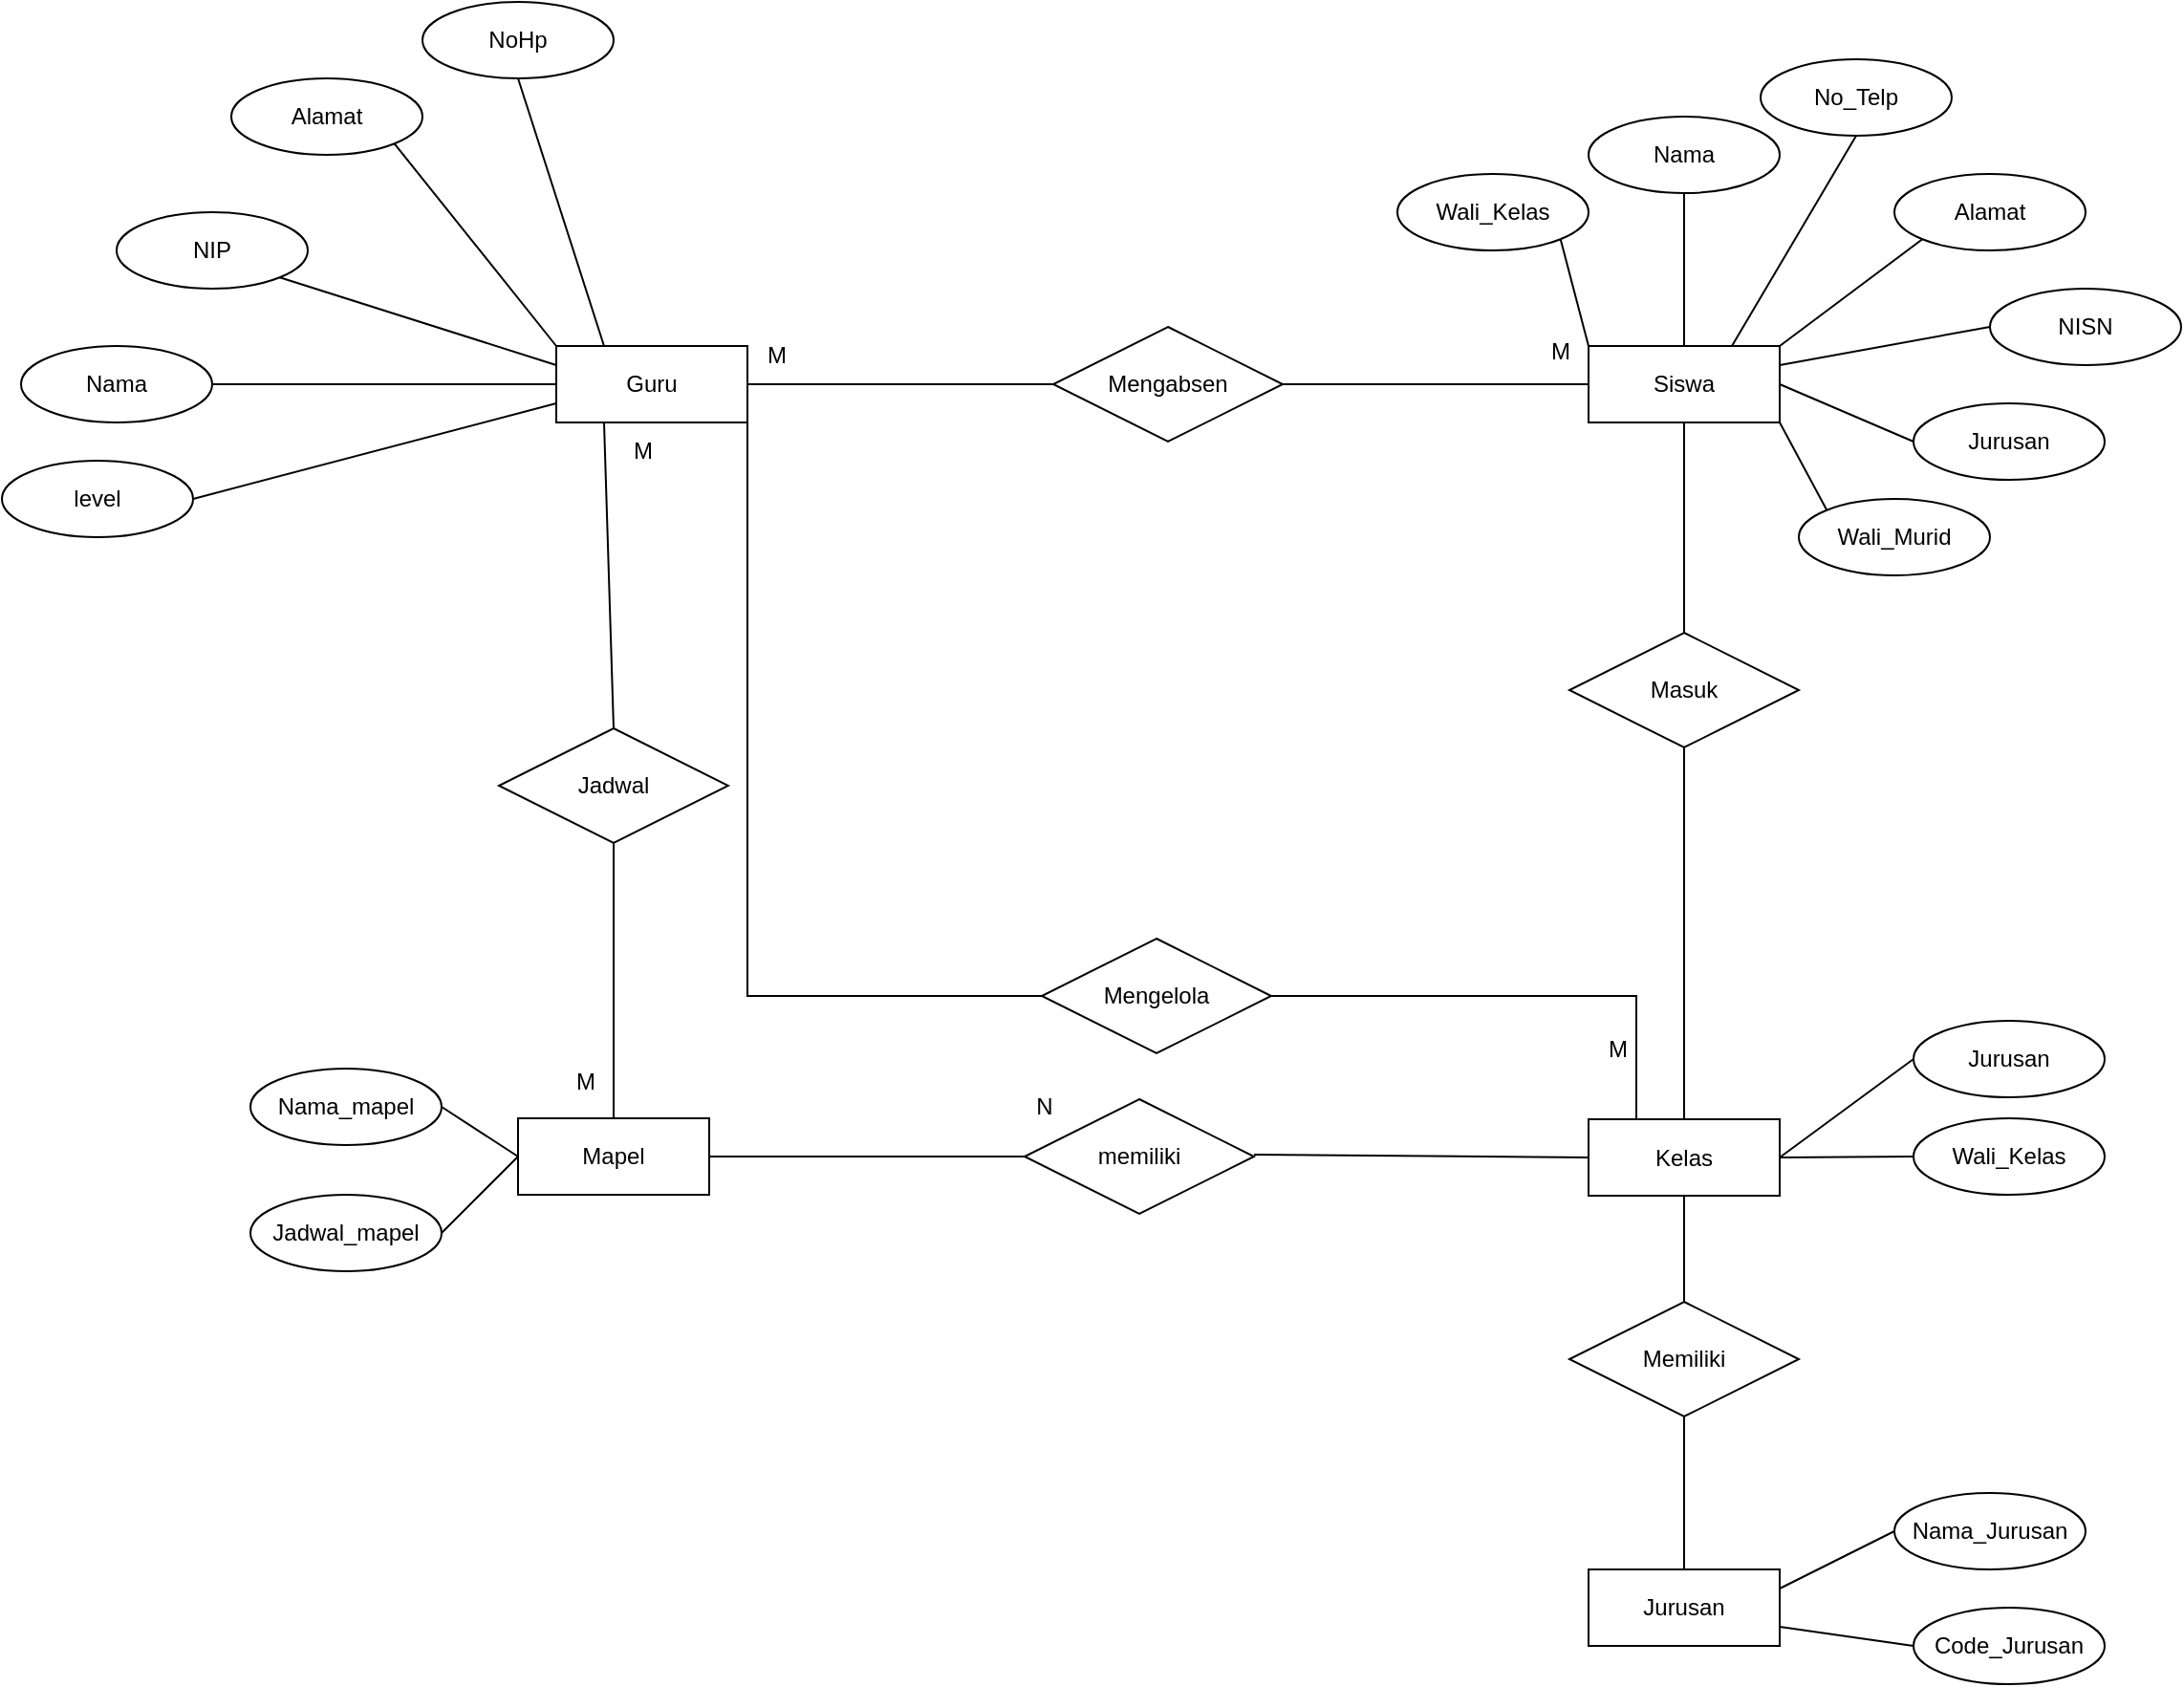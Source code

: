 <mxfile version="24.6.4" type="device" pages="2">
  <diagram name="Halaman-1" id="2l1HZylKHTfo55WN0Bsv">
    <mxGraphModel dx="2089" dy="1761" grid="1" gridSize="10" guides="1" tooltips="1" connect="1" arrows="1" fold="1" page="1" pageScale="1" pageWidth="827" pageHeight="1169" math="0" shadow="0">
      <root>
        <mxCell id="0" />
        <mxCell id="1" parent="0" />
        <mxCell id="wQy0wPcQPS4D0pBSZrzd-3" value="Guru" style="whiteSpace=wrap;html=1;align=center;" parent="1" vertex="1">
          <mxGeometry x="40" y="160" width="100" height="40" as="geometry" />
        </mxCell>
        <mxCell id="wQy0wPcQPS4D0pBSZrzd-6" value="Mengabsen" style="shape=rhombus;perimeter=rhombusPerimeter;whiteSpace=wrap;html=1;align=center;" parent="1" vertex="1">
          <mxGeometry x="300" y="150" width="120" height="60" as="geometry" />
        </mxCell>
        <mxCell id="wQy0wPcQPS4D0pBSZrzd-7" value="" style="endArrow=none;html=1;rounded=0;exitX=1;exitY=0.5;exitDx=0;exitDy=0;entryX=0;entryY=0.5;entryDx=0;entryDy=0;" parent="1" source="wQy0wPcQPS4D0pBSZrzd-6" target="wQy0wPcQPS4D0pBSZrzd-8" edge="1">
          <mxGeometry relative="1" as="geometry">
            <mxPoint x="420" y="199" as="sourcePoint" />
            <mxPoint x="580" y="199" as="targetPoint" />
          </mxGeometry>
        </mxCell>
        <mxCell id="wQy0wPcQPS4D0pBSZrzd-8" value="Siswa" style="whiteSpace=wrap;html=1;align=center;" parent="1" vertex="1">
          <mxGeometry x="580" y="160" width="100" height="40" as="geometry" />
        </mxCell>
        <mxCell id="wQy0wPcQPS4D0pBSZrzd-9" value="" style="endArrow=none;html=1;rounded=0;exitX=0.5;exitY=1;exitDx=0;exitDy=0;entryX=0.5;entryY=0;entryDx=0;entryDy=0;" parent="1" source="wQy0wPcQPS4D0pBSZrzd-8" target="wQy0wPcQPS4D0pBSZrzd-10" edge="1">
          <mxGeometry relative="1" as="geometry">
            <mxPoint x="570" y="210" as="sourcePoint" />
            <mxPoint x="570" y="320" as="targetPoint" />
          </mxGeometry>
        </mxCell>
        <mxCell id="wQy0wPcQPS4D0pBSZrzd-10" value="Masuk" style="shape=rhombus;perimeter=rhombusPerimeter;whiteSpace=wrap;html=1;align=center;" parent="1" vertex="1">
          <mxGeometry x="570" y="310" width="120" height="60" as="geometry" />
        </mxCell>
        <mxCell id="wQy0wPcQPS4D0pBSZrzd-11" value="Kelas" style="whiteSpace=wrap;html=1;align=center;" parent="1" vertex="1">
          <mxGeometry x="580" y="564.5" width="100" height="40" as="geometry" />
        </mxCell>
        <mxCell id="wQy0wPcQPS4D0pBSZrzd-12" value="" style="endArrow=none;html=1;rounded=0;exitX=0.5;exitY=1;exitDx=0;exitDy=0;entryX=0.5;entryY=0;entryDx=0;entryDy=0;" parent="1" source="wQy0wPcQPS4D0pBSZrzd-10" target="wQy0wPcQPS4D0pBSZrzd-11" edge="1">
          <mxGeometry relative="1" as="geometry">
            <mxPoint x="569" y="360" as="sourcePoint" />
            <mxPoint x="569" y="470" as="targetPoint" />
          </mxGeometry>
        </mxCell>
        <mxCell id="wQy0wPcQPS4D0pBSZrzd-13" value="" style="endArrow=none;html=1;rounded=0;entryX=0.5;entryY=0;entryDx=0;entryDy=0;exitX=0.5;exitY=1;exitDx=0;exitDy=0;" parent="1" source="wQy0wPcQPS4D0pBSZrzd-11" target="wQy0wPcQPS4D0pBSZrzd-14" edge="1">
          <mxGeometry relative="1" as="geometry">
            <mxPoint x="569" y="520" as="sourcePoint" />
            <mxPoint x="569" y="630" as="targetPoint" />
          </mxGeometry>
        </mxCell>
        <mxCell id="wQy0wPcQPS4D0pBSZrzd-14" value="Memiliki" style="shape=rhombus;perimeter=rhombusPerimeter;whiteSpace=wrap;html=1;align=center;" parent="1" vertex="1">
          <mxGeometry x="570" y="660" width="120" height="60" as="geometry" />
        </mxCell>
        <mxCell id="wQy0wPcQPS4D0pBSZrzd-15" value="Jurusan" style="whiteSpace=wrap;html=1;align=center;" parent="1" vertex="1">
          <mxGeometry x="580" y="800" width="100" height="40" as="geometry" />
        </mxCell>
        <mxCell id="wQy0wPcQPS4D0pBSZrzd-16" value="" style="endArrow=none;html=1;rounded=0;exitX=0.5;exitY=1;exitDx=0;exitDy=0;entryX=0.5;entryY=0;entryDx=0;entryDy=0;" parent="1" source="wQy0wPcQPS4D0pBSZrzd-14" target="wQy0wPcQPS4D0pBSZrzd-15" edge="1">
          <mxGeometry relative="1" as="geometry">
            <mxPoint x="540" y="690" as="sourcePoint" />
            <mxPoint x="540" y="800" as="targetPoint" />
          </mxGeometry>
        </mxCell>
        <mxCell id="wQy0wPcQPS4D0pBSZrzd-18" value="" style="endArrow=none;html=1;rounded=0;exitX=1;exitY=1;exitDx=0;exitDy=0;entryX=0;entryY=0.5;entryDx=0;entryDy=0;" parent="1" source="wQy0wPcQPS4D0pBSZrzd-3" edge="1">
          <mxGeometry relative="1" as="geometry">
            <mxPoint x="80" y="270" as="sourcePoint" />
            <mxPoint x="300" y="500" as="targetPoint" />
            <Array as="points">
              <mxPoint x="140" y="500" />
            </Array>
          </mxGeometry>
        </mxCell>
        <mxCell id="wQy0wPcQPS4D0pBSZrzd-20" value="M" style="text;html=1;align=center;verticalAlign=middle;resizable=0;points=[];autosize=1;strokeColor=none;fillColor=none;" parent="1" vertex="1">
          <mxGeometry x="550" y="148" width="30" height="30" as="geometry" />
        </mxCell>
        <mxCell id="wQy0wPcQPS4D0pBSZrzd-22" value="" style="endArrow=none;html=1;rounded=0;entryX=0.25;entryY=0;entryDx=0;entryDy=0;exitX=0.967;exitY=0.5;exitDx=0;exitDy=0;exitPerimeter=0;" parent="1" source="wQy0wPcQPS4D0pBSZrzd-71" target="wQy0wPcQPS4D0pBSZrzd-11" edge="1">
          <mxGeometry relative="1" as="geometry">
            <mxPoint x="420" y="500" as="sourcePoint" />
            <mxPoint x="574" y="530" as="targetPoint" />
            <Array as="points">
              <mxPoint x="605" y="500" />
            </Array>
          </mxGeometry>
        </mxCell>
        <mxCell id="wQy0wPcQPS4D0pBSZrzd-23" value="Alamat" style="ellipse;whiteSpace=wrap;html=1;align=center;" parent="1" vertex="1">
          <mxGeometry x="-130" y="20" width="100" height="40" as="geometry" />
        </mxCell>
        <mxCell id="wQy0wPcQPS4D0pBSZrzd-24" value="NoHp&lt;span style=&quot;color: rgba(0, 0, 0, 0); font-family: monospace; font-size: 0px; text-align: start; text-wrap-mode: nowrap;&quot;&gt;%3CmxGraphModel%3E%3Croot%3E%3CmxCell%20id%3D%220%22%2F%3E%3CmxCell%20id%3D%221%22%20parent%3D%220%22%2F%3E%3CmxCell%20id%3D%222%22%20value%3D%22Alamat%22%20style%3D%22ellipse%3BwhiteSpace%3Dwrap%3Bhtml%3D1%3Balign%3Dcenter%3B%22%20vertex%3D%221%22%20parent%3D%221%22%3E%3CmxGeometry%20x%3D%22-60%22%20y%3D%2220%22%20width%3D%22100%22%20height%3D%2240%22%20as%3D%22geometry%22%2F%3E%3C%2FmxCell%3E%3C%2Froot%3E%3C%2FmxGraphModel%3E&lt;/span&gt;" style="ellipse;whiteSpace=wrap;html=1;align=center;" parent="1" vertex="1">
          <mxGeometry x="-30" y="-20" width="100" height="40" as="geometry" />
        </mxCell>
        <mxCell id="wQy0wPcQPS4D0pBSZrzd-25" value="Nama" style="ellipse;whiteSpace=wrap;html=1;align=center;" parent="1" vertex="1">
          <mxGeometry x="-240" y="160" width="100" height="40" as="geometry" />
        </mxCell>
        <mxCell id="wQy0wPcQPS4D0pBSZrzd-26" value="NIP" style="ellipse;whiteSpace=wrap;html=1;align=center;" parent="1" vertex="1">
          <mxGeometry x="-190" y="90" width="100" height="40" as="geometry" />
        </mxCell>
        <mxCell id="wQy0wPcQPS4D0pBSZrzd-28" value="" style="endArrow=none;html=1;rounded=0;exitX=1;exitY=0.5;exitDx=0;exitDy=0;entryX=0;entryY=0.5;entryDx=0;entryDy=0;" parent="1" source="wQy0wPcQPS4D0pBSZrzd-25" target="wQy0wPcQPS4D0pBSZrzd-3" edge="1">
          <mxGeometry relative="1" as="geometry">
            <mxPoint x="50" y="180" as="sourcePoint" />
            <mxPoint x="210" y="180" as="targetPoint" />
          </mxGeometry>
        </mxCell>
        <mxCell id="wQy0wPcQPS4D0pBSZrzd-29" value="" style="endArrow=none;html=1;rounded=0;exitX=1;exitY=1;exitDx=0;exitDy=0;entryX=0;entryY=0.25;entryDx=0;entryDy=0;" parent="1" source="wQy0wPcQPS4D0pBSZrzd-26" target="wQy0wPcQPS4D0pBSZrzd-3" edge="1">
          <mxGeometry relative="1" as="geometry">
            <mxPoint x="-190" y="240" as="sourcePoint" />
            <mxPoint x="-30" y="240" as="targetPoint" />
          </mxGeometry>
        </mxCell>
        <mxCell id="wQy0wPcQPS4D0pBSZrzd-30" value="" style="endArrow=none;html=1;rounded=0;exitX=1;exitY=1;exitDx=0;exitDy=0;entryX=0;entryY=0;entryDx=0;entryDy=0;" parent="1" source="wQy0wPcQPS4D0pBSZrzd-23" target="wQy0wPcQPS4D0pBSZrzd-3" edge="1">
          <mxGeometry relative="1" as="geometry">
            <mxPoint x="20" y="80" as="sourcePoint" />
            <mxPoint x="180" y="80" as="targetPoint" />
          </mxGeometry>
        </mxCell>
        <mxCell id="wQy0wPcQPS4D0pBSZrzd-31" value="" style="endArrow=none;html=1;rounded=0;exitX=0.5;exitY=1;exitDx=0;exitDy=0;entryX=0.25;entryY=0;entryDx=0;entryDy=0;" parent="1" source="wQy0wPcQPS4D0pBSZrzd-24" target="wQy0wPcQPS4D0pBSZrzd-3" edge="1">
          <mxGeometry relative="1" as="geometry">
            <mxPoint x="30" y="70" as="sourcePoint" />
            <mxPoint x="190" y="70" as="targetPoint" />
          </mxGeometry>
        </mxCell>
        <mxCell id="wQy0wPcQPS4D0pBSZrzd-33" value="level" style="ellipse;whiteSpace=wrap;html=1;align=center;" parent="1" vertex="1">
          <mxGeometry x="-250" y="220" width="100" height="40" as="geometry" />
        </mxCell>
        <mxCell id="wQy0wPcQPS4D0pBSZrzd-34" value="" style="endArrow=none;html=1;rounded=0;exitX=1;exitY=0.5;exitDx=0;exitDy=0;entryX=0;entryY=0.75;entryDx=0;entryDy=0;" parent="1" source="wQy0wPcQPS4D0pBSZrzd-33" target="wQy0wPcQPS4D0pBSZrzd-3" edge="1">
          <mxGeometry relative="1" as="geometry">
            <mxPoint x="-100" y="260" as="sourcePoint" />
            <mxPoint x="60" y="260" as="targetPoint" />
          </mxGeometry>
        </mxCell>
        <mxCell id="wQy0wPcQPS4D0pBSZrzd-37" value="Nama" style="ellipse;whiteSpace=wrap;html=1;align=center;" parent="1" vertex="1">
          <mxGeometry x="580" y="40" width="100" height="40" as="geometry" />
        </mxCell>
        <mxCell id="wQy0wPcQPS4D0pBSZrzd-38" value="Alamat" style="ellipse;whiteSpace=wrap;html=1;align=center;" parent="1" vertex="1">
          <mxGeometry x="740" y="70" width="100" height="40" as="geometry" />
        </mxCell>
        <mxCell id="wQy0wPcQPS4D0pBSZrzd-39" value="Jurusan" style="ellipse;whiteSpace=wrap;html=1;align=center;" parent="1" vertex="1">
          <mxGeometry x="750" y="190" width="100" height="40" as="geometry" />
        </mxCell>
        <mxCell id="wQy0wPcQPS4D0pBSZrzd-40" value="NISN" style="ellipse;whiteSpace=wrap;html=1;align=center;" parent="1" vertex="1">
          <mxGeometry x="790" y="130" width="100" height="40" as="geometry" />
        </mxCell>
        <mxCell id="wQy0wPcQPS4D0pBSZrzd-42" value="No_Telp" style="ellipse;whiteSpace=wrap;html=1;align=center;" parent="1" vertex="1">
          <mxGeometry x="670" y="10" width="100" height="40" as="geometry" />
        </mxCell>
        <mxCell id="wQy0wPcQPS4D0pBSZrzd-45" value="" style="endArrow=none;html=1;rounded=0;entryX=0.5;entryY=0;entryDx=0;entryDy=0;exitX=0.5;exitY=1;exitDx=0;exitDy=0;" parent="1" source="wQy0wPcQPS4D0pBSZrzd-37" target="wQy0wPcQPS4D0pBSZrzd-8" edge="1">
          <mxGeometry relative="1" as="geometry">
            <mxPoint x="410" y="80" as="sourcePoint" />
            <mxPoint x="570" y="80" as="targetPoint" />
          </mxGeometry>
        </mxCell>
        <mxCell id="wQy0wPcQPS4D0pBSZrzd-47" value="" style="endArrow=none;html=1;rounded=0;entryX=0.5;entryY=1;entryDx=0;entryDy=0;exitX=0.75;exitY=0;exitDx=0;exitDy=0;" parent="1" source="wQy0wPcQPS4D0pBSZrzd-8" target="wQy0wPcQPS4D0pBSZrzd-42" edge="1">
          <mxGeometry relative="1" as="geometry">
            <mxPoint x="350" y="80" as="sourcePoint" />
            <mxPoint x="510" y="80" as="targetPoint" />
          </mxGeometry>
        </mxCell>
        <mxCell id="wQy0wPcQPS4D0pBSZrzd-48" value="" style="endArrow=none;html=1;rounded=0;entryX=0;entryY=1;entryDx=0;entryDy=0;exitX=1;exitY=0;exitDx=0;exitDy=0;" parent="1" source="wQy0wPcQPS4D0pBSZrzd-8" target="wQy0wPcQPS4D0pBSZrzd-38" edge="1">
          <mxGeometry relative="1" as="geometry">
            <mxPoint x="720" y="280" as="sourcePoint" />
            <mxPoint x="880" y="280" as="targetPoint" />
          </mxGeometry>
        </mxCell>
        <mxCell id="wQy0wPcQPS4D0pBSZrzd-49" value="" style="endArrow=none;html=1;rounded=0;entryX=0;entryY=0.5;entryDx=0;entryDy=0;exitX=1;exitY=0.25;exitDx=0;exitDy=0;" parent="1" source="wQy0wPcQPS4D0pBSZrzd-8" target="wQy0wPcQPS4D0pBSZrzd-40" edge="1">
          <mxGeometry relative="1" as="geometry">
            <mxPoint x="690" y="270" as="sourcePoint" />
            <mxPoint x="850" y="270" as="targetPoint" />
          </mxGeometry>
        </mxCell>
        <mxCell id="wQy0wPcQPS4D0pBSZrzd-50" value="" style="endArrow=none;html=1;rounded=0;exitX=1;exitY=0.5;exitDx=0;exitDy=0;entryX=0;entryY=0.5;entryDx=0;entryDy=0;" parent="1" source="wQy0wPcQPS4D0pBSZrzd-8" target="wQy0wPcQPS4D0pBSZrzd-39" edge="1">
          <mxGeometry relative="1" as="geometry">
            <mxPoint x="690" y="270" as="sourcePoint" />
            <mxPoint x="850" y="270" as="targetPoint" />
          </mxGeometry>
        </mxCell>
        <mxCell id="wQy0wPcQPS4D0pBSZrzd-51" value="Wali_Kelas" style="ellipse;whiteSpace=wrap;html=1;align=center;" parent="1" vertex="1">
          <mxGeometry x="750" y="564" width="100" height="40" as="geometry" />
        </mxCell>
        <mxCell id="wQy0wPcQPS4D0pBSZrzd-52" value="Jurusan" style="ellipse;whiteSpace=wrap;html=1;align=center;" parent="1" vertex="1">
          <mxGeometry x="750" y="513" width="100" height="40" as="geometry" />
        </mxCell>
        <mxCell id="wQy0wPcQPS4D0pBSZrzd-53" value="" style="endArrow=none;html=1;rounded=0;exitX=1;exitY=0.5;exitDx=0;exitDy=0;entryX=0;entryY=0.5;entryDx=0;entryDy=0;" parent="1" source="wQy0wPcQPS4D0pBSZrzd-11" target="wQy0wPcQPS4D0pBSZrzd-52" edge="1">
          <mxGeometry relative="1" as="geometry">
            <mxPoint x="670" y="290" as="sourcePoint" />
            <mxPoint x="830" y="290" as="targetPoint" />
          </mxGeometry>
        </mxCell>
        <mxCell id="wQy0wPcQPS4D0pBSZrzd-54" value="" style="endArrow=none;html=1;rounded=0;entryX=0;entryY=0.5;entryDx=0;entryDy=0;exitX=1;exitY=0.5;exitDx=0;exitDy=0;" parent="1" source="wQy0wPcQPS4D0pBSZrzd-11" target="wQy0wPcQPS4D0pBSZrzd-51" edge="1">
          <mxGeometry relative="1" as="geometry">
            <mxPoint x="300" y="390" as="sourcePoint" />
            <mxPoint x="460" y="390" as="targetPoint" />
          </mxGeometry>
        </mxCell>
        <mxCell id="wQy0wPcQPS4D0pBSZrzd-55" value="Nama_Jurusan" style="ellipse;whiteSpace=wrap;html=1;align=center;" parent="1" vertex="1">
          <mxGeometry x="740" y="760" width="100" height="40" as="geometry" />
        </mxCell>
        <mxCell id="wQy0wPcQPS4D0pBSZrzd-56" value="" style="endArrow=none;html=1;rounded=0;exitX=1;exitY=0.25;exitDx=0;exitDy=0;entryX=0;entryY=0.5;entryDx=0;entryDy=0;" parent="1" source="wQy0wPcQPS4D0pBSZrzd-15" target="wQy0wPcQPS4D0pBSZrzd-55" edge="1">
          <mxGeometry relative="1" as="geometry">
            <mxPoint x="720" y="800" as="sourcePoint" />
            <mxPoint x="880" y="800" as="targetPoint" />
          </mxGeometry>
        </mxCell>
        <mxCell id="wQy0wPcQPS4D0pBSZrzd-57" value="Wali_Kelas" style="ellipse;whiteSpace=wrap;html=1;align=center;" parent="1" vertex="1">
          <mxGeometry x="480" y="70" width="100" height="40" as="geometry" />
        </mxCell>
        <mxCell id="wQy0wPcQPS4D0pBSZrzd-58" value="" style="endArrow=none;html=1;rounded=0;exitX=1;exitY=1;exitDx=0;exitDy=0;entryX=0;entryY=0;entryDx=0;entryDy=0;" parent="1" source="wQy0wPcQPS4D0pBSZrzd-57" target="wQy0wPcQPS4D0pBSZrzd-8" edge="1">
          <mxGeometry relative="1" as="geometry">
            <mxPoint x="380" y="230" as="sourcePoint" />
            <mxPoint x="540" y="230" as="targetPoint" />
          </mxGeometry>
        </mxCell>
        <mxCell id="wQy0wPcQPS4D0pBSZrzd-59" value="Wali_Murid" style="ellipse;whiteSpace=wrap;html=1;align=center;" parent="1" vertex="1">
          <mxGeometry x="690" y="240" width="100" height="40" as="geometry" />
        </mxCell>
        <mxCell id="wQy0wPcQPS4D0pBSZrzd-60" value="" style="endArrow=none;html=1;rounded=0;entryX=0;entryY=0;entryDx=0;entryDy=0;exitX=1;exitY=1;exitDx=0;exitDy=0;" parent="1" source="wQy0wPcQPS4D0pBSZrzd-8" target="wQy0wPcQPS4D0pBSZrzd-59" edge="1">
          <mxGeometry relative="1" as="geometry">
            <mxPoint x="370" y="270" as="sourcePoint" />
            <mxPoint x="530" y="270" as="targetPoint" />
          </mxGeometry>
        </mxCell>
        <mxCell id="wQy0wPcQPS4D0pBSZrzd-61" value="Mapel" style="whiteSpace=wrap;html=1;align=center;" parent="1" vertex="1">
          <mxGeometry x="20" y="564" width="100" height="40" as="geometry" />
        </mxCell>
        <mxCell id="wQy0wPcQPS4D0pBSZrzd-63" value="" style="endArrow=none;html=1;rounded=0;entryX=0.042;entryY=0.5;entryDx=0;entryDy=0;entryPerimeter=0;" parent="1" edge="1">
          <mxGeometry relative="1" as="geometry">
            <mxPoint x="120" y="584" as="sourcePoint" />
            <mxPoint x="290.04" y="584" as="targetPoint" />
          </mxGeometry>
        </mxCell>
        <mxCell id="wQy0wPcQPS4D0pBSZrzd-67" value="" style="endArrow=none;html=1;rounded=0;entryX=0;entryY=0.5;entryDx=0;entryDy=0;" parent="1" target="wQy0wPcQPS4D0pBSZrzd-11" edge="1">
          <mxGeometry relative="1" as="geometry">
            <mxPoint x="405" y="583" as="sourcePoint" />
            <mxPoint x="565" y="583" as="targetPoint" />
          </mxGeometry>
        </mxCell>
        <mxCell id="wQy0wPcQPS4D0pBSZrzd-70" value="memiliki" style="shape=rhombus;perimeter=rhombusPerimeter;whiteSpace=wrap;html=1;align=center;" parent="1" vertex="1">
          <mxGeometry x="285" y="554" width="120" height="60" as="geometry" />
        </mxCell>
        <mxCell id="wQy0wPcQPS4D0pBSZrzd-71" value="Mengelola" style="shape=rhombus;perimeter=rhombusPerimeter;whiteSpace=wrap;html=1;align=center;" parent="1" vertex="1">
          <mxGeometry x="294" y="470" width="120" height="60" as="geometry" />
        </mxCell>
        <mxCell id="wQy0wPcQPS4D0pBSZrzd-72" value="M" style="text;html=1;align=center;verticalAlign=middle;resizable=0;points=[];autosize=1;strokeColor=none;fillColor=none;" parent="1" vertex="1">
          <mxGeometry x="580" y="513" width="30" height="30" as="geometry" />
        </mxCell>
        <mxCell id="wQy0wPcQPS4D0pBSZrzd-73" value="N" style="text;html=1;align=center;verticalAlign=middle;resizable=0;points=[];autosize=1;strokeColor=none;fillColor=none;" parent="1" vertex="1">
          <mxGeometry x="280" y="543" width="30" height="30" as="geometry" />
        </mxCell>
        <mxCell id="wQy0wPcQPS4D0pBSZrzd-76" value="Code_Jurusan" style="ellipse;whiteSpace=wrap;html=1;align=center;" parent="1" vertex="1">
          <mxGeometry x="750" y="820" width="100" height="40" as="geometry" />
        </mxCell>
        <mxCell id="wQy0wPcQPS4D0pBSZrzd-77" value="" style="endArrow=none;html=1;rounded=0;exitX=1;exitY=0.75;exitDx=0;exitDy=0;entryX=0;entryY=0.5;entryDx=0;entryDy=0;" parent="1" source="wQy0wPcQPS4D0pBSZrzd-15" target="wQy0wPcQPS4D0pBSZrzd-76" edge="1">
          <mxGeometry relative="1" as="geometry">
            <mxPoint x="650" y="890" as="sourcePoint" />
            <mxPoint x="810" y="890" as="targetPoint" />
          </mxGeometry>
        </mxCell>
        <mxCell id="wQy0wPcQPS4D0pBSZrzd-78" value="Nama_mapel" style="ellipse;whiteSpace=wrap;html=1;align=center;" parent="1" vertex="1">
          <mxGeometry x="-120" y="538" width="100" height="40" as="geometry" />
        </mxCell>
        <mxCell id="wQy0wPcQPS4D0pBSZrzd-79" value="Jadwal_mapel" style="ellipse;whiteSpace=wrap;html=1;align=center;" parent="1" vertex="1">
          <mxGeometry x="-120" y="604" width="100" height="40" as="geometry" />
        </mxCell>
        <mxCell id="wQy0wPcQPS4D0pBSZrzd-80" value="" style="endArrow=none;html=1;rounded=0;exitX=1;exitY=0.5;exitDx=0;exitDy=0;entryX=0;entryY=0.5;entryDx=0;entryDy=0;" parent="1" source="wQy0wPcQPS4D0pBSZrzd-78" target="wQy0wPcQPS4D0pBSZrzd-61" edge="1">
          <mxGeometry relative="1" as="geometry">
            <mxPoint x="-50" y="700" as="sourcePoint" />
            <mxPoint x="110" y="700" as="targetPoint" />
          </mxGeometry>
        </mxCell>
        <mxCell id="wQy0wPcQPS4D0pBSZrzd-81" value="" style="endArrow=none;html=1;rounded=0;exitX=1;exitY=0.5;exitDx=0;exitDy=0;entryX=0;entryY=0.5;entryDx=0;entryDy=0;" parent="1" source="wQy0wPcQPS4D0pBSZrzd-79" target="wQy0wPcQPS4D0pBSZrzd-61" edge="1">
          <mxGeometry relative="1" as="geometry">
            <mxPoint x="-30" y="720" as="sourcePoint" />
            <mxPoint x="130" y="720" as="targetPoint" />
          </mxGeometry>
        </mxCell>
        <mxCell id="wQy0wPcQPS4D0pBSZrzd-91" value="Jadwal" style="shape=rhombus;perimeter=rhombusPerimeter;whiteSpace=wrap;html=1;align=center;" parent="1" vertex="1">
          <mxGeometry x="10" y="360" width="120" height="60" as="geometry" />
        </mxCell>
        <mxCell id="wQy0wPcQPS4D0pBSZrzd-93" value="" style="endArrow=none;html=1;rounded=0;exitX=0.5;exitY=1;exitDx=0;exitDy=0;entryX=0.5;entryY=0;entryDx=0;entryDy=0;" parent="1" source="wQy0wPcQPS4D0pBSZrzd-91" target="wQy0wPcQPS4D0pBSZrzd-61" edge="1">
          <mxGeometry relative="1" as="geometry">
            <mxPoint x="320" y="390" as="sourcePoint" />
            <mxPoint x="480" y="390" as="targetPoint" />
          </mxGeometry>
        </mxCell>
        <mxCell id="wQy0wPcQPS4D0pBSZrzd-94" value="" style="endArrow=none;html=1;rounded=0;entryX=0.25;entryY=1;entryDx=0;entryDy=0;exitX=0.5;exitY=0;exitDx=0;exitDy=0;" parent="1" source="wQy0wPcQPS4D0pBSZrzd-91" target="wQy0wPcQPS4D0pBSZrzd-3" edge="1">
          <mxGeometry relative="1" as="geometry">
            <mxPoint x="-90" y="290" as="sourcePoint" />
            <mxPoint x="70" y="290" as="targetPoint" />
          </mxGeometry>
        </mxCell>
        <mxCell id="wQy0wPcQPS4D0pBSZrzd-95" value="M" style="text;html=1;align=center;verticalAlign=middle;resizable=0;points=[];autosize=1;strokeColor=none;fillColor=none;" parent="1" vertex="1">
          <mxGeometry x="70" y="200" width="30" height="30" as="geometry" />
        </mxCell>
        <mxCell id="wQy0wPcQPS4D0pBSZrzd-96" value="M" style="text;html=1;align=center;verticalAlign=middle;resizable=0;points=[];autosize=1;strokeColor=none;fillColor=none;" parent="1" vertex="1">
          <mxGeometry x="40" y="530" width="30" height="30" as="geometry" />
        </mxCell>
        <mxCell id="0ufJm7dBtKQYWFJGgnY3-1" value="M" style="text;html=1;align=center;verticalAlign=middle;resizable=0;points=[];autosize=1;strokeColor=none;fillColor=none;" parent="1" vertex="1">
          <mxGeometry x="140" y="150" width="30" height="30" as="geometry" />
        </mxCell>
        <mxCell id="0ufJm7dBtKQYWFJGgnY3-4" value="" style="endArrow=none;html=1;rounded=0;exitX=1;exitY=0.5;exitDx=0;exitDy=0;entryX=0;entryY=0.5;entryDx=0;entryDy=0;" parent="1" edge="1">
          <mxGeometry relative="1" as="geometry">
            <mxPoint x="140" y="180" as="sourcePoint" />
            <mxPoint x="300" y="180" as="targetPoint" />
          </mxGeometry>
        </mxCell>
      </root>
    </mxGraphModel>
  </diagram>
  <diagram id="wzlBliMq1GVCCQtVhpJl" name="Halaman-2">
    <mxGraphModel dx="1560" dy="452" grid="1" gridSize="10" guides="1" tooltips="1" connect="1" arrows="1" fold="1" page="1" pageScale="1" pageWidth="827" pageHeight="1169" math="0" shadow="0">
      <root>
        <mxCell id="0" />
        <mxCell id="1" parent="0" />
        <mxCell id="coiiTZKMMP4CDlTv5QWu-1" value="Guru" style="shape=table;startSize=30;container=1;collapsible=1;childLayout=tableLayout;fixedRows=1;rowLines=0;fontStyle=1;align=center;resizeLast=1;html=1;" parent="1" vertex="1">
          <mxGeometry x="-220" y="310" width="180" height="240" as="geometry" />
        </mxCell>
        <mxCell id="coiiTZKMMP4CDlTv5QWu-2" value="" style="shape=tableRow;horizontal=0;startSize=0;swimlaneHead=0;swimlaneBody=0;fillColor=none;collapsible=0;dropTarget=0;points=[[0,0.5],[1,0.5]];portConstraint=eastwest;top=0;left=0;right=0;bottom=1;" parent="coiiTZKMMP4CDlTv5QWu-1" vertex="1">
          <mxGeometry y="30" width="180" height="30" as="geometry" />
        </mxCell>
        <mxCell id="coiiTZKMMP4CDlTv5QWu-3" value="PK" style="shape=partialRectangle;connectable=0;fillColor=none;top=0;left=0;bottom=0;right=0;fontStyle=1;overflow=hidden;whiteSpace=wrap;html=1;" parent="coiiTZKMMP4CDlTv5QWu-2" vertex="1">
          <mxGeometry width="30" height="30" as="geometry">
            <mxRectangle width="30" height="30" as="alternateBounds" />
          </mxGeometry>
        </mxCell>
        <mxCell id="coiiTZKMMP4CDlTv5QWu-4" value="ID" style="shape=partialRectangle;connectable=0;fillColor=none;top=0;left=0;bottom=0;right=0;align=left;spacingLeft=6;fontStyle=5;overflow=hidden;whiteSpace=wrap;html=1;" parent="coiiTZKMMP4CDlTv5QWu-2" vertex="1">
          <mxGeometry x="30" width="150" height="30" as="geometry">
            <mxRectangle width="150" height="30" as="alternateBounds" />
          </mxGeometry>
        </mxCell>
        <mxCell id="coiiTZKMMP4CDlTv5QWu-5" value="" style="shape=tableRow;horizontal=0;startSize=0;swimlaneHead=0;swimlaneBody=0;fillColor=none;collapsible=0;dropTarget=0;points=[[0,0.5],[1,0.5]];portConstraint=eastwest;top=0;left=0;right=0;bottom=0;" parent="coiiTZKMMP4CDlTv5QWu-1" vertex="1">
          <mxGeometry y="60" width="180" height="30" as="geometry" />
        </mxCell>
        <mxCell id="coiiTZKMMP4CDlTv5QWu-6" value="" style="shape=partialRectangle;connectable=0;fillColor=none;top=0;left=0;bottom=0;right=0;editable=1;overflow=hidden;whiteSpace=wrap;html=1;" parent="coiiTZKMMP4CDlTv5QWu-5" vertex="1">
          <mxGeometry width="30" height="30" as="geometry">
            <mxRectangle width="30" height="30" as="alternateBounds" />
          </mxGeometry>
        </mxCell>
        <mxCell id="coiiTZKMMP4CDlTv5QWu-7" value="NIP" style="shape=partialRectangle;connectable=0;fillColor=none;top=0;left=0;bottom=0;right=0;align=left;spacingLeft=6;overflow=hidden;whiteSpace=wrap;html=1;" parent="coiiTZKMMP4CDlTv5QWu-5" vertex="1">
          <mxGeometry x="30" width="150" height="30" as="geometry">
            <mxRectangle width="150" height="30" as="alternateBounds" />
          </mxGeometry>
        </mxCell>
        <mxCell id="coiiTZKMMP4CDlTv5QWu-8" value="" style="shape=tableRow;horizontal=0;startSize=0;swimlaneHead=0;swimlaneBody=0;fillColor=none;collapsible=0;dropTarget=0;points=[[0,0.5],[1,0.5]];portConstraint=eastwest;top=0;left=0;right=0;bottom=0;" parent="coiiTZKMMP4CDlTv5QWu-1" vertex="1">
          <mxGeometry y="90" width="180" height="30" as="geometry" />
        </mxCell>
        <mxCell id="coiiTZKMMP4CDlTv5QWu-9" value="I" style="shape=partialRectangle;connectable=0;fillColor=none;top=0;left=0;bottom=0;right=0;editable=1;overflow=hidden;whiteSpace=wrap;html=1;" parent="coiiTZKMMP4CDlTv5QWu-8" vertex="1">
          <mxGeometry width="30" height="30" as="geometry">
            <mxRectangle width="30" height="30" as="alternateBounds" />
          </mxGeometry>
        </mxCell>
        <mxCell id="coiiTZKMMP4CDlTv5QWu-10" value="Nama" style="shape=partialRectangle;connectable=0;fillColor=none;top=0;left=0;bottom=0;right=0;align=left;spacingLeft=6;overflow=hidden;whiteSpace=wrap;html=1;" parent="coiiTZKMMP4CDlTv5QWu-8" vertex="1">
          <mxGeometry x="30" width="150" height="30" as="geometry">
            <mxRectangle width="150" height="30" as="alternateBounds" />
          </mxGeometry>
        </mxCell>
        <mxCell id="coiiTZKMMP4CDlTv5QWu-11" value="" style="shape=tableRow;horizontal=0;startSize=0;swimlaneHead=0;swimlaneBody=0;fillColor=none;collapsible=0;dropTarget=0;points=[[0,0.5],[1,0.5]];portConstraint=eastwest;top=0;left=0;right=0;bottom=0;" parent="coiiTZKMMP4CDlTv5QWu-1" vertex="1">
          <mxGeometry y="120" width="180" height="30" as="geometry" />
        </mxCell>
        <mxCell id="coiiTZKMMP4CDlTv5QWu-12" value="" style="shape=partialRectangle;connectable=0;fillColor=none;top=0;left=0;bottom=0;right=0;editable=1;overflow=hidden;whiteSpace=wrap;html=1;" parent="coiiTZKMMP4CDlTv5QWu-11" vertex="1">
          <mxGeometry width="30" height="30" as="geometry">
            <mxRectangle width="30" height="30" as="alternateBounds" />
          </mxGeometry>
        </mxCell>
        <mxCell id="coiiTZKMMP4CDlTv5QWu-13" value="Alamat" style="shape=partialRectangle;connectable=0;fillColor=none;top=0;left=0;bottom=0;right=0;align=left;spacingLeft=6;overflow=hidden;whiteSpace=wrap;html=1;" parent="coiiTZKMMP4CDlTv5QWu-11" vertex="1">
          <mxGeometry x="30" width="150" height="30" as="geometry">
            <mxRectangle width="150" height="30" as="alternateBounds" />
          </mxGeometry>
        </mxCell>
        <mxCell id="coiiTZKMMP4CDlTv5QWu-14" value="" style="shape=tableRow;horizontal=0;startSize=0;swimlaneHead=0;swimlaneBody=0;fillColor=none;collapsible=0;dropTarget=0;points=[[0,0.5],[1,0.5]];portConstraint=eastwest;top=0;left=0;right=0;bottom=0;" parent="coiiTZKMMP4CDlTv5QWu-1" vertex="1">
          <mxGeometry y="150" width="180" height="30" as="geometry" />
        </mxCell>
        <mxCell id="coiiTZKMMP4CDlTv5QWu-15" value="" style="shape=partialRectangle;connectable=0;fillColor=none;top=0;left=0;bottom=0;right=0;editable=1;overflow=hidden;whiteSpace=wrap;html=1;" parent="coiiTZKMMP4CDlTv5QWu-14" vertex="1">
          <mxGeometry width="30" height="30" as="geometry">
            <mxRectangle width="30" height="30" as="alternateBounds" />
          </mxGeometry>
        </mxCell>
        <mxCell id="coiiTZKMMP4CDlTv5QWu-16" value="No_Telp" style="shape=partialRectangle;connectable=0;fillColor=none;top=0;left=0;bottom=0;right=0;align=left;spacingLeft=6;overflow=hidden;whiteSpace=wrap;html=1;" parent="coiiTZKMMP4CDlTv5QWu-14" vertex="1">
          <mxGeometry x="30" width="150" height="30" as="geometry">
            <mxRectangle width="150" height="30" as="alternateBounds" />
          </mxGeometry>
        </mxCell>
        <mxCell id="coiiTZKMMP4CDlTv5QWu-17" value="" style="shape=tableRow;horizontal=0;startSize=0;swimlaneHead=0;swimlaneBody=0;fillColor=none;collapsible=0;dropTarget=0;points=[[0,0.5],[1,0.5]];portConstraint=eastwest;top=0;left=0;right=0;bottom=0;" parent="coiiTZKMMP4CDlTv5QWu-1" vertex="1">
          <mxGeometry y="180" width="180" height="30" as="geometry" />
        </mxCell>
        <mxCell id="coiiTZKMMP4CDlTv5QWu-18" value="" style="shape=partialRectangle;connectable=0;fillColor=none;top=0;left=0;bottom=0;right=0;editable=1;overflow=hidden;whiteSpace=wrap;html=1;" parent="coiiTZKMMP4CDlTv5QWu-17" vertex="1">
          <mxGeometry width="30" height="30" as="geometry">
            <mxRectangle width="30" height="30" as="alternateBounds" />
          </mxGeometry>
        </mxCell>
        <mxCell id="coiiTZKMMP4CDlTv5QWu-19" value="Mapel" style="shape=partialRectangle;connectable=0;fillColor=none;top=0;left=0;bottom=0;right=0;align=left;spacingLeft=6;overflow=hidden;whiteSpace=wrap;html=1;" parent="coiiTZKMMP4CDlTv5QWu-17" vertex="1">
          <mxGeometry x="30" width="150" height="30" as="geometry">
            <mxRectangle width="150" height="30" as="alternateBounds" />
          </mxGeometry>
        </mxCell>
        <mxCell id="coiiTZKMMP4CDlTv5QWu-29" value="" style="shape=tableRow;horizontal=0;startSize=0;swimlaneHead=0;swimlaneBody=0;fillColor=none;collapsible=0;dropTarget=0;points=[[0,0.5],[1,0.5]];portConstraint=eastwest;top=0;left=0;right=0;bottom=0;" parent="coiiTZKMMP4CDlTv5QWu-1" vertex="1">
          <mxGeometry y="210" width="180" height="30" as="geometry" />
        </mxCell>
        <mxCell id="coiiTZKMMP4CDlTv5QWu-30" value="FK" style="shape=partialRectangle;connectable=0;fillColor=none;top=0;left=0;bottom=0;right=0;editable=1;overflow=hidden;whiteSpace=wrap;html=1;" parent="coiiTZKMMP4CDlTv5QWu-29" vertex="1">
          <mxGeometry width="30" height="30" as="geometry">
            <mxRectangle width="30" height="30" as="alternateBounds" />
          </mxGeometry>
        </mxCell>
        <mxCell id="coiiTZKMMP4CDlTv5QWu-31" value="User_ID" style="shape=partialRectangle;connectable=0;fillColor=none;top=0;left=0;bottom=0;right=0;align=left;spacingLeft=6;overflow=hidden;whiteSpace=wrap;html=1;" parent="coiiTZKMMP4CDlTv5QWu-29" vertex="1">
          <mxGeometry x="30" width="150" height="30" as="geometry">
            <mxRectangle width="150" height="30" as="alternateBounds" />
          </mxGeometry>
        </mxCell>
        <mxCell id="coiiTZKMMP4CDlTv5QWu-45" value="Siswa" style="shape=table;startSize=30;container=1;collapsible=1;childLayout=tableLayout;fixedRows=1;rowLines=0;fontStyle=1;align=center;resizeLast=1;html=1;" parent="1" vertex="1">
          <mxGeometry x="-510" y="10" width="180" height="270" as="geometry" />
        </mxCell>
        <mxCell id="coiiTZKMMP4CDlTv5QWu-46" value="" style="shape=tableRow;horizontal=0;startSize=0;swimlaneHead=0;swimlaneBody=0;fillColor=none;collapsible=0;dropTarget=0;points=[[0,0.5],[1,0.5]];portConstraint=eastwest;top=0;left=0;right=0;bottom=1;" parent="coiiTZKMMP4CDlTv5QWu-45" vertex="1">
          <mxGeometry y="30" width="180" height="30" as="geometry" />
        </mxCell>
        <mxCell id="coiiTZKMMP4CDlTv5QWu-47" value="PK" style="shape=partialRectangle;connectable=0;fillColor=none;top=0;left=0;bottom=0;right=0;fontStyle=1;overflow=hidden;whiteSpace=wrap;html=1;" parent="coiiTZKMMP4CDlTv5QWu-46" vertex="1">
          <mxGeometry width="30" height="30" as="geometry">
            <mxRectangle width="30" height="30" as="alternateBounds" />
          </mxGeometry>
        </mxCell>
        <mxCell id="coiiTZKMMP4CDlTv5QWu-48" value="ID" style="shape=partialRectangle;connectable=0;fillColor=none;top=0;left=0;bottom=0;right=0;align=left;spacingLeft=6;fontStyle=5;overflow=hidden;whiteSpace=wrap;html=1;" parent="coiiTZKMMP4CDlTv5QWu-46" vertex="1">
          <mxGeometry x="30" width="150" height="30" as="geometry">
            <mxRectangle width="150" height="30" as="alternateBounds" />
          </mxGeometry>
        </mxCell>
        <mxCell id="coiiTZKMMP4CDlTv5QWu-49" value="" style="shape=tableRow;horizontal=0;startSize=0;swimlaneHead=0;swimlaneBody=0;fillColor=none;collapsible=0;dropTarget=0;points=[[0,0.5],[1,0.5]];portConstraint=eastwest;top=0;left=0;right=0;bottom=0;" parent="coiiTZKMMP4CDlTv5QWu-45" vertex="1">
          <mxGeometry y="60" width="180" height="30" as="geometry" />
        </mxCell>
        <mxCell id="coiiTZKMMP4CDlTv5QWu-50" value="" style="shape=partialRectangle;connectable=0;fillColor=none;top=0;left=0;bottom=0;right=0;editable=1;overflow=hidden;whiteSpace=wrap;html=1;" parent="coiiTZKMMP4CDlTv5QWu-49" vertex="1">
          <mxGeometry width="30" height="30" as="geometry">
            <mxRectangle width="30" height="30" as="alternateBounds" />
          </mxGeometry>
        </mxCell>
        <mxCell id="coiiTZKMMP4CDlTv5QWu-51" value="NISN" style="shape=partialRectangle;connectable=0;fillColor=none;top=0;left=0;bottom=0;right=0;align=left;spacingLeft=6;overflow=hidden;whiteSpace=wrap;html=1;" parent="coiiTZKMMP4CDlTv5QWu-49" vertex="1">
          <mxGeometry x="30" width="150" height="30" as="geometry">
            <mxRectangle width="150" height="30" as="alternateBounds" />
          </mxGeometry>
        </mxCell>
        <mxCell id="coiiTZKMMP4CDlTv5QWu-52" value="" style="shape=tableRow;horizontal=0;startSize=0;swimlaneHead=0;swimlaneBody=0;fillColor=none;collapsible=0;dropTarget=0;points=[[0,0.5],[1,0.5]];portConstraint=eastwest;top=0;left=0;right=0;bottom=0;" parent="coiiTZKMMP4CDlTv5QWu-45" vertex="1">
          <mxGeometry y="90" width="180" height="30" as="geometry" />
        </mxCell>
        <mxCell id="coiiTZKMMP4CDlTv5QWu-53" value="I" style="shape=partialRectangle;connectable=0;fillColor=none;top=0;left=0;bottom=0;right=0;editable=1;overflow=hidden;whiteSpace=wrap;html=1;" parent="coiiTZKMMP4CDlTv5QWu-52" vertex="1">
          <mxGeometry width="30" height="30" as="geometry">
            <mxRectangle width="30" height="30" as="alternateBounds" />
          </mxGeometry>
        </mxCell>
        <mxCell id="coiiTZKMMP4CDlTv5QWu-54" value="Nama" style="shape=partialRectangle;connectable=0;fillColor=none;top=0;left=0;bottom=0;right=0;align=left;spacingLeft=6;overflow=hidden;whiteSpace=wrap;html=1;" parent="coiiTZKMMP4CDlTv5QWu-52" vertex="1">
          <mxGeometry x="30" width="150" height="30" as="geometry">
            <mxRectangle width="150" height="30" as="alternateBounds" />
          </mxGeometry>
        </mxCell>
        <mxCell id="coiiTZKMMP4CDlTv5QWu-55" value="" style="shape=tableRow;horizontal=0;startSize=0;swimlaneHead=0;swimlaneBody=0;fillColor=none;collapsible=0;dropTarget=0;points=[[0,0.5],[1,0.5]];portConstraint=eastwest;top=0;left=0;right=0;bottom=0;" parent="coiiTZKMMP4CDlTv5QWu-45" vertex="1">
          <mxGeometry y="120" width="180" height="30" as="geometry" />
        </mxCell>
        <mxCell id="coiiTZKMMP4CDlTv5QWu-56" value="" style="shape=partialRectangle;connectable=0;fillColor=none;top=0;left=0;bottom=0;right=0;editable=1;overflow=hidden;whiteSpace=wrap;html=1;" parent="coiiTZKMMP4CDlTv5QWu-55" vertex="1">
          <mxGeometry width="30" height="30" as="geometry">
            <mxRectangle width="30" height="30" as="alternateBounds" />
          </mxGeometry>
        </mxCell>
        <mxCell id="coiiTZKMMP4CDlTv5QWu-57" value="Alamat" style="shape=partialRectangle;connectable=0;fillColor=none;top=0;left=0;bottom=0;right=0;align=left;spacingLeft=6;overflow=hidden;whiteSpace=wrap;html=1;" parent="coiiTZKMMP4CDlTv5QWu-55" vertex="1">
          <mxGeometry x="30" width="150" height="30" as="geometry">
            <mxRectangle width="150" height="30" as="alternateBounds" />
          </mxGeometry>
        </mxCell>
        <mxCell id="coiiTZKMMP4CDlTv5QWu-58" value="" style="shape=tableRow;horizontal=0;startSize=0;swimlaneHead=0;swimlaneBody=0;fillColor=none;collapsible=0;dropTarget=0;points=[[0,0.5],[1,0.5]];portConstraint=eastwest;top=0;left=0;right=0;bottom=0;" parent="coiiTZKMMP4CDlTv5QWu-45" vertex="1">
          <mxGeometry y="150" width="180" height="30" as="geometry" />
        </mxCell>
        <mxCell id="coiiTZKMMP4CDlTv5QWu-59" value="" style="shape=partialRectangle;connectable=0;fillColor=none;top=0;left=0;bottom=0;right=0;editable=1;overflow=hidden;whiteSpace=wrap;html=1;" parent="coiiTZKMMP4CDlTv5QWu-58" vertex="1">
          <mxGeometry width="30" height="30" as="geometry">
            <mxRectangle width="30" height="30" as="alternateBounds" />
          </mxGeometry>
        </mxCell>
        <mxCell id="coiiTZKMMP4CDlTv5QWu-60" value="WA_Siswa" style="shape=partialRectangle;connectable=0;fillColor=none;top=0;left=0;bottom=0;right=0;align=left;spacingLeft=6;overflow=hidden;whiteSpace=wrap;html=1;" parent="coiiTZKMMP4CDlTv5QWu-58" vertex="1">
          <mxGeometry x="30" width="150" height="30" as="geometry">
            <mxRectangle width="150" height="30" as="alternateBounds" />
          </mxGeometry>
        </mxCell>
        <mxCell id="coiiTZKMMP4CDlTv5QWu-61" value="" style="shape=tableRow;horizontal=0;startSize=0;swimlaneHead=0;swimlaneBody=0;fillColor=none;collapsible=0;dropTarget=0;points=[[0,0.5],[1,0.5]];portConstraint=eastwest;top=0;left=0;right=0;bottom=0;" parent="coiiTZKMMP4CDlTv5QWu-45" vertex="1">
          <mxGeometry y="180" width="180" height="30" as="geometry" />
        </mxCell>
        <mxCell id="coiiTZKMMP4CDlTv5QWu-62" value="" style="shape=partialRectangle;connectable=0;fillColor=none;top=0;left=0;bottom=0;right=0;editable=1;overflow=hidden;whiteSpace=wrap;html=1;" parent="coiiTZKMMP4CDlTv5QWu-61" vertex="1">
          <mxGeometry width="30" height="30" as="geometry">
            <mxRectangle width="30" height="30" as="alternateBounds" />
          </mxGeometry>
        </mxCell>
        <mxCell id="coiiTZKMMP4CDlTv5QWu-63" value="Nama_Ortu" style="shape=partialRectangle;connectable=0;fillColor=none;top=0;left=0;bottom=0;right=0;align=left;spacingLeft=6;overflow=hidden;whiteSpace=wrap;html=1;" parent="coiiTZKMMP4CDlTv5QWu-61" vertex="1">
          <mxGeometry x="30" width="150" height="30" as="geometry">
            <mxRectangle width="150" height="30" as="alternateBounds" />
          </mxGeometry>
        </mxCell>
        <mxCell id="dgnMnNtDh2pu9Sm9rjco-43" value="" style="shape=tableRow;horizontal=0;startSize=0;swimlaneHead=0;swimlaneBody=0;fillColor=none;collapsible=0;dropTarget=0;points=[[0,0.5],[1,0.5]];portConstraint=eastwest;top=0;left=0;right=0;bottom=0;" parent="coiiTZKMMP4CDlTv5QWu-45" vertex="1">
          <mxGeometry y="210" width="180" height="30" as="geometry" />
        </mxCell>
        <mxCell id="dgnMnNtDh2pu9Sm9rjco-44" value="" style="shape=partialRectangle;connectable=0;fillColor=none;top=0;left=0;bottom=0;right=0;editable=1;overflow=hidden;whiteSpace=wrap;html=1;" parent="dgnMnNtDh2pu9Sm9rjco-43" vertex="1">
          <mxGeometry width="30" height="30" as="geometry">
            <mxRectangle width="30" height="30" as="alternateBounds" />
          </mxGeometry>
        </mxCell>
        <mxCell id="dgnMnNtDh2pu9Sm9rjco-45" value="WA_Ortu" style="shape=partialRectangle;connectable=0;fillColor=none;top=0;left=0;bottom=0;right=0;align=left;spacingLeft=6;overflow=hidden;whiteSpace=wrap;html=1;" parent="dgnMnNtDh2pu9Sm9rjco-43" vertex="1">
          <mxGeometry x="30" width="150" height="30" as="geometry">
            <mxRectangle width="150" height="30" as="alternateBounds" />
          </mxGeometry>
        </mxCell>
        <mxCell id="KYfJgRndNzmFb1EaZ4E3-13" value="" style="shape=tableRow;horizontal=0;startSize=0;swimlaneHead=0;swimlaneBody=0;fillColor=none;collapsible=0;dropTarget=0;points=[[0,0.5],[1,0.5]];portConstraint=eastwest;top=0;left=0;right=0;bottom=0;" vertex="1" parent="coiiTZKMMP4CDlTv5QWu-45">
          <mxGeometry y="240" width="180" height="30" as="geometry" />
        </mxCell>
        <mxCell id="KYfJgRndNzmFb1EaZ4E3-14" value="FK" style="shape=partialRectangle;connectable=0;fillColor=none;top=0;left=0;bottom=0;right=0;editable=1;overflow=hidden;whiteSpace=wrap;html=1;" vertex="1" parent="KYfJgRndNzmFb1EaZ4E3-13">
          <mxGeometry width="30" height="30" as="geometry">
            <mxRectangle width="30" height="30" as="alternateBounds" />
          </mxGeometry>
        </mxCell>
        <mxCell id="KYfJgRndNzmFb1EaZ4E3-15" value="User_ID" style="shape=partialRectangle;connectable=0;fillColor=none;top=0;left=0;bottom=0;right=0;align=left;spacingLeft=6;overflow=hidden;whiteSpace=wrap;html=1;" vertex="1" parent="KYfJgRndNzmFb1EaZ4E3-13">
          <mxGeometry x="30" width="150" height="30" as="geometry">
            <mxRectangle width="150" height="30" as="alternateBounds" />
          </mxGeometry>
        </mxCell>
        <mxCell id="coiiTZKMMP4CDlTv5QWu-67" value="Kelas" style="shape=table;startSize=30;container=1;collapsible=1;childLayout=tableLayout;fixedRows=1;rowLines=0;fontStyle=1;align=center;resizeLast=1;html=1;" parent="1" vertex="1">
          <mxGeometry x="-740" y="380" width="180" height="130" as="geometry" />
        </mxCell>
        <mxCell id="coiiTZKMMP4CDlTv5QWu-68" value="" style="shape=tableRow;horizontal=0;startSize=0;swimlaneHead=0;swimlaneBody=0;fillColor=none;collapsible=0;dropTarget=0;points=[[0,0.5],[1,0.5]];portConstraint=eastwest;top=0;left=0;right=0;bottom=1;" parent="coiiTZKMMP4CDlTv5QWu-67" vertex="1">
          <mxGeometry y="30" width="180" height="30" as="geometry" />
        </mxCell>
        <mxCell id="coiiTZKMMP4CDlTv5QWu-69" value="PK" style="shape=partialRectangle;connectable=0;fillColor=none;top=0;left=0;bottom=0;right=0;fontStyle=1;overflow=hidden;whiteSpace=wrap;html=1;" parent="coiiTZKMMP4CDlTv5QWu-68" vertex="1">
          <mxGeometry width="30" height="30" as="geometry">
            <mxRectangle width="30" height="30" as="alternateBounds" />
          </mxGeometry>
        </mxCell>
        <mxCell id="coiiTZKMMP4CDlTv5QWu-70" value="ID" style="shape=partialRectangle;connectable=0;fillColor=none;top=0;left=0;bottom=0;right=0;align=left;spacingLeft=6;fontStyle=5;overflow=hidden;whiteSpace=wrap;html=1;" parent="coiiTZKMMP4CDlTv5QWu-68" vertex="1">
          <mxGeometry x="30" width="150" height="30" as="geometry">
            <mxRectangle width="150" height="30" as="alternateBounds" />
          </mxGeometry>
        </mxCell>
        <mxCell id="coiiTZKMMP4CDlTv5QWu-71" value="" style="shape=tableRow;horizontal=0;startSize=0;swimlaneHead=0;swimlaneBody=0;fillColor=none;collapsible=0;dropTarget=0;points=[[0,0.5],[1,0.5]];portConstraint=eastwest;top=0;left=0;right=0;bottom=0;" parent="coiiTZKMMP4CDlTv5QWu-67" vertex="1">
          <mxGeometry y="60" width="180" height="40" as="geometry" />
        </mxCell>
        <mxCell id="coiiTZKMMP4CDlTv5QWu-72" value="FK" style="shape=partialRectangle;connectable=0;fillColor=none;top=0;left=0;bottom=0;right=0;editable=1;overflow=hidden;whiteSpace=wrap;html=1;" parent="coiiTZKMMP4CDlTv5QWu-71" vertex="1">
          <mxGeometry width="30" height="40" as="geometry">
            <mxRectangle width="30" height="40" as="alternateBounds" />
          </mxGeometry>
        </mxCell>
        <mxCell id="coiiTZKMMP4CDlTv5QWu-73" value="Jurusan_ID" style="shape=partialRectangle;connectable=0;fillColor=none;top=0;left=0;bottom=0;right=0;align=left;spacingLeft=6;overflow=hidden;whiteSpace=wrap;html=1;" parent="coiiTZKMMP4CDlTv5QWu-71" vertex="1">
          <mxGeometry x="30" width="150" height="40" as="geometry">
            <mxRectangle width="150" height="40" as="alternateBounds" />
          </mxGeometry>
        </mxCell>
        <mxCell id="coiiTZKMMP4CDlTv5QWu-74" value="" style="shape=tableRow;horizontal=0;startSize=0;swimlaneHead=0;swimlaneBody=0;fillColor=none;collapsible=0;dropTarget=0;points=[[0,0.5],[1,0.5]];portConstraint=eastwest;top=0;left=0;right=0;bottom=0;" parent="coiiTZKMMP4CDlTv5QWu-67" vertex="1">
          <mxGeometry y="100" width="180" height="30" as="geometry" />
        </mxCell>
        <mxCell id="coiiTZKMMP4CDlTv5QWu-75" value="FK" style="shape=partialRectangle;connectable=0;fillColor=none;top=0;left=0;bottom=0;right=0;editable=1;overflow=hidden;whiteSpace=wrap;html=1;" parent="coiiTZKMMP4CDlTv5QWu-74" vertex="1">
          <mxGeometry width="30" height="30" as="geometry">
            <mxRectangle width="30" height="30" as="alternateBounds" />
          </mxGeometry>
        </mxCell>
        <mxCell id="coiiTZKMMP4CDlTv5QWu-76" value="Guru_ID" style="shape=partialRectangle;connectable=0;fillColor=none;top=0;left=0;bottom=0;right=0;align=left;spacingLeft=6;overflow=hidden;whiteSpace=wrap;html=1;" parent="coiiTZKMMP4CDlTv5QWu-74" vertex="1">
          <mxGeometry x="30" width="150" height="30" as="geometry">
            <mxRectangle width="150" height="30" as="alternateBounds" />
          </mxGeometry>
        </mxCell>
        <mxCell id="coiiTZKMMP4CDlTv5QWu-80" value="Jurusan" style="shape=table;startSize=30;container=1;collapsible=1;childLayout=tableLayout;fixedRows=1;rowLines=0;fontStyle=1;align=center;resizeLast=1;html=1;" parent="1" vertex="1">
          <mxGeometry x="-490" y="380" width="180" height="140" as="geometry" />
        </mxCell>
        <mxCell id="coiiTZKMMP4CDlTv5QWu-81" value="" style="shape=tableRow;horizontal=0;startSize=0;swimlaneHead=0;swimlaneBody=0;fillColor=none;collapsible=0;dropTarget=0;points=[[0,0.5],[1,0.5]];portConstraint=eastwest;top=0;left=0;right=0;bottom=1;" parent="coiiTZKMMP4CDlTv5QWu-80" vertex="1">
          <mxGeometry y="30" width="180" height="30" as="geometry" />
        </mxCell>
        <mxCell id="coiiTZKMMP4CDlTv5QWu-82" value="PK" style="shape=partialRectangle;connectable=0;fillColor=none;top=0;left=0;bottom=0;right=0;fontStyle=1;overflow=hidden;whiteSpace=wrap;html=1;" parent="coiiTZKMMP4CDlTv5QWu-81" vertex="1">
          <mxGeometry width="30" height="30" as="geometry">
            <mxRectangle width="30" height="30" as="alternateBounds" />
          </mxGeometry>
        </mxCell>
        <mxCell id="coiiTZKMMP4CDlTv5QWu-83" value="ID" style="shape=partialRectangle;connectable=0;fillColor=none;top=0;left=0;bottom=0;right=0;align=left;spacingLeft=6;fontStyle=5;overflow=hidden;whiteSpace=wrap;html=1;" parent="coiiTZKMMP4CDlTv5QWu-81" vertex="1">
          <mxGeometry x="30" width="150" height="30" as="geometry">
            <mxRectangle width="150" height="30" as="alternateBounds" />
          </mxGeometry>
        </mxCell>
        <mxCell id="coiiTZKMMP4CDlTv5QWu-84" value="" style="shape=tableRow;horizontal=0;startSize=0;swimlaneHead=0;swimlaneBody=0;fillColor=none;collapsible=0;dropTarget=0;points=[[0,0.5],[1,0.5]];portConstraint=eastwest;top=0;left=0;right=0;bottom=0;" parent="coiiTZKMMP4CDlTv5QWu-80" vertex="1">
          <mxGeometry y="60" width="180" height="20" as="geometry" />
        </mxCell>
        <mxCell id="coiiTZKMMP4CDlTv5QWu-85" value="" style="shape=partialRectangle;connectable=0;fillColor=none;top=0;left=0;bottom=0;right=0;editable=1;overflow=hidden;whiteSpace=wrap;html=1;" parent="coiiTZKMMP4CDlTv5QWu-84" vertex="1">
          <mxGeometry width="30" height="20" as="geometry">
            <mxRectangle width="30" height="20" as="alternateBounds" />
          </mxGeometry>
        </mxCell>
        <mxCell id="coiiTZKMMP4CDlTv5QWu-86" value="Nama_Jurusan" style="shape=partialRectangle;connectable=0;fillColor=none;top=0;left=0;bottom=0;right=0;align=left;spacingLeft=6;overflow=hidden;whiteSpace=wrap;html=1;" parent="coiiTZKMMP4CDlTv5QWu-84" vertex="1">
          <mxGeometry x="30" width="150" height="20" as="geometry">
            <mxRectangle width="150" height="20" as="alternateBounds" />
          </mxGeometry>
        </mxCell>
        <mxCell id="coiiTZKMMP4CDlTv5QWu-87" value="" style="shape=tableRow;horizontal=0;startSize=0;swimlaneHead=0;swimlaneBody=0;fillColor=none;collapsible=0;dropTarget=0;points=[[0,0.5],[1,0.5]];portConstraint=eastwest;top=0;left=0;right=0;bottom=0;" parent="coiiTZKMMP4CDlTv5QWu-80" vertex="1">
          <mxGeometry y="80" width="180" height="30" as="geometry" />
        </mxCell>
        <mxCell id="coiiTZKMMP4CDlTv5QWu-88" value="I" style="shape=partialRectangle;connectable=0;fillColor=none;top=0;left=0;bottom=0;right=0;editable=1;overflow=hidden;whiteSpace=wrap;html=1;" parent="coiiTZKMMP4CDlTv5QWu-87" vertex="1">
          <mxGeometry width="30" height="30" as="geometry">
            <mxRectangle width="30" height="30" as="alternateBounds" />
          </mxGeometry>
        </mxCell>
        <mxCell id="coiiTZKMMP4CDlTv5QWu-89" value="Kode_Jurusan" style="shape=partialRectangle;connectable=0;fillColor=none;top=0;left=0;bottom=0;right=0;align=left;spacingLeft=6;overflow=hidden;whiteSpace=wrap;html=1;" parent="coiiTZKMMP4CDlTv5QWu-87" vertex="1">
          <mxGeometry x="30" width="150" height="30" as="geometry">
            <mxRectangle width="150" height="30" as="alternateBounds" />
          </mxGeometry>
        </mxCell>
        <mxCell id="coiiTZKMMP4CDlTv5QWu-90" value="" style="shape=tableRow;horizontal=0;startSize=0;swimlaneHead=0;swimlaneBody=0;fillColor=none;collapsible=0;dropTarget=0;points=[[0,0.5],[1,0.5]];portConstraint=eastwest;top=0;left=0;right=0;bottom=0;" parent="coiiTZKMMP4CDlTv5QWu-80" vertex="1">
          <mxGeometry y="110" width="180" height="30" as="geometry" />
        </mxCell>
        <mxCell id="coiiTZKMMP4CDlTv5QWu-91" value="" style="shape=partialRectangle;connectable=0;fillColor=none;top=0;left=0;bottom=0;right=0;editable=1;overflow=hidden;whiteSpace=wrap;html=1;" parent="coiiTZKMMP4CDlTv5QWu-90" vertex="1">
          <mxGeometry width="30" height="30" as="geometry">
            <mxRectangle width="30" height="30" as="alternateBounds" />
          </mxGeometry>
        </mxCell>
        <mxCell id="coiiTZKMMP4CDlTv5QWu-92" value="" style="shape=partialRectangle;connectable=0;fillColor=none;top=0;left=0;bottom=0;right=0;align=left;spacingLeft=6;overflow=hidden;whiteSpace=wrap;html=1;" parent="coiiTZKMMP4CDlTv5QWu-90" vertex="1">
          <mxGeometry x="30" width="150" height="30" as="geometry">
            <mxRectangle width="150" height="30" as="alternateBounds" />
          </mxGeometry>
        </mxCell>
        <mxCell id="coiiTZKMMP4CDlTv5QWu-93" value="Mapel" style="shape=table;startSize=30;container=1;collapsible=1;childLayout=tableLayout;fixedRows=1;rowLines=0;fontStyle=1;align=center;resizeLast=1;html=1;" parent="1" vertex="1">
          <mxGeometry x="-470" y="650" width="180" height="150" as="geometry">
            <mxRectangle x="-760" y="670" width="70" height="30" as="alternateBounds" />
          </mxGeometry>
        </mxCell>
        <mxCell id="coiiTZKMMP4CDlTv5QWu-94" value="" style="shape=tableRow;horizontal=0;startSize=0;swimlaneHead=0;swimlaneBody=0;fillColor=none;collapsible=0;dropTarget=0;points=[[0,0.5],[1,0.5]];portConstraint=eastwest;top=0;left=0;right=0;bottom=1;" parent="coiiTZKMMP4CDlTv5QWu-93" vertex="1">
          <mxGeometry y="30" width="180" height="30" as="geometry" />
        </mxCell>
        <mxCell id="coiiTZKMMP4CDlTv5QWu-95" value="PK" style="shape=partialRectangle;connectable=0;fillColor=none;top=0;left=0;bottom=0;right=0;fontStyle=1;overflow=hidden;whiteSpace=wrap;html=1;" parent="coiiTZKMMP4CDlTv5QWu-94" vertex="1">
          <mxGeometry width="30" height="30" as="geometry">
            <mxRectangle width="30" height="30" as="alternateBounds" />
          </mxGeometry>
        </mxCell>
        <mxCell id="coiiTZKMMP4CDlTv5QWu-96" value="ID" style="shape=partialRectangle;connectable=0;fillColor=none;top=0;left=0;bottom=0;right=0;align=left;spacingLeft=6;fontStyle=5;overflow=hidden;whiteSpace=wrap;html=1;" parent="coiiTZKMMP4CDlTv5QWu-94" vertex="1">
          <mxGeometry x="30" width="150" height="30" as="geometry">
            <mxRectangle width="150" height="30" as="alternateBounds" />
          </mxGeometry>
        </mxCell>
        <mxCell id="coiiTZKMMP4CDlTv5QWu-97" value="" style="shape=tableRow;horizontal=0;startSize=0;swimlaneHead=0;swimlaneBody=0;fillColor=none;collapsible=0;dropTarget=0;points=[[0,0.5],[1,0.5]];portConstraint=eastwest;top=0;left=0;right=0;bottom=0;" parent="coiiTZKMMP4CDlTv5QWu-93" vertex="1">
          <mxGeometry y="60" width="180" height="30" as="geometry" />
        </mxCell>
        <mxCell id="coiiTZKMMP4CDlTv5QWu-98" value="" style="shape=partialRectangle;connectable=0;fillColor=none;top=0;left=0;bottom=0;right=0;editable=1;overflow=hidden;whiteSpace=wrap;html=1;" parent="coiiTZKMMP4CDlTv5QWu-97" vertex="1">
          <mxGeometry width="30" height="30" as="geometry">
            <mxRectangle width="30" height="30" as="alternateBounds" />
          </mxGeometry>
        </mxCell>
        <mxCell id="coiiTZKMMP4CDlTv5QWu-99" value="Nama_Mapel" style="shape=partialRectangle;connectable=0;fillColor=none;top=0;left=0;bottom=0;right=0;align=left;spacingLeft=6;overflow=hidden;whiteSpace=wrap;html=1;" parent="coiiTZKMMP4CDlTv5QWu-97" vertex="1">
          <mxGeometry x="30" width="150" height="30" as="geometry">
            <mxRectangle width="150" height="30" as="alternateBounds" />
          </mxGeometry>
        </mxCell>
        <mxCell id="coiiTZKMMP4CDlTv5QWu-100" value="" style="shape=tableRow;horizontal=0;startSize=0;swimlaneHead=0;swimlaneBody=0;fillColor=none;collapsible=0;dropTarget=0;points=[[0,0.5],[1,0.5]];portConstraint=eastwest;top=0;left=0;right=0;bottom=0;" parent="coiiTZKMMP4CDlTv5QWu-93" vertex="1">
          <mxGeometry y="90" width="180" height="30" as="geometry" />
        </mxCell>
        <mxCell id="coiiTZKMMP4CDlTv5QWu-101" value="" style="shape=partialRectangle;connectable=0;fillColor=none;top=0;left=0;bottom=0;right=0;editable=1;overflow=hidden;whiteSpace=wrap;html=1;" parent="coiiTZKMMP4CDlTv5QWu-100" vertex="1">
          <mxGeometry width="30" height="30" as="geometry">
            <mxRectangle width="30" height="30" as="alternateBounds" />
          </mxGeometry>
        </mxCell>
        <mxCell id="coiiTZKMMP4CDlTv5QWu-102" value="Jadwal_Mapel" style="shape=partialRectangle;connectable=0;fillColor=none;top=0;left=0;bottom=0;right=0;align=left;spacingLeft=6;overflow=hidden;whiteSpace=wrap;html=1;" parent="coiiTZKMMP4CDlTv5QWu-100" vertex="1">
          <mxGeometry x="30" width="150" height="30" as="geometry">
            <mxRectangle width="150" height="30" as="alternateBounds" />
          </mxGeometry>
        </mxCell>
        <mxCell id="coiiTZKMMP4CDlTv5QWu-103" value="" style="shape=tableRow;horizontal=0;startSize=0;swimlaneHead=0;swimlaneBody=0;fillColor=none;collapsible=0;dropTarget=0;points=[[0,0.5],[1,0.5]];portConstraint=eastwest;top=0;left=0;right=0;bottom=0;" parent="coiiTZKMMP4CDlTv5QWu-93" vertex="1">
          <mxGeometry y="120" width="180" height="30" as="geometry" />
        </mxCell>
        <mxCell id="coiiTZKMMP4CDlTv5QWu-104" value="" style="shape=partialRectangle;connectable=0;fillColor=none;top=0;left=0;bottom=0;right=0;editable=1;overflow=hidden;whiteSpace=wrap;html=1;" parent="coiiTZKMMP4CDlTv5QWu-103" vertex="1">
          <mxGeometry width="30" height="30" as="geometry">
            <mxRectangle width="30" height="30" as="alternateBounds" />
          </mxGeometry>
        </mxCell>
        <mxCell id="coiiTZKMMP4CDlTv5QWu-105" value="" style="shape=partialRectangle;connectable=0;fillColor=none;top=0;left=0;bottom=0;right=0;align=left;spacingLeft=6;overflow=hidden;whiteSpace=wrap;html=1;" parent="coiiTZKMMP4CDlTv5QWu-103" vertex="1">
          <mxGeometry x="30" width="150" height="30" as="geometry">
            <mxRectangle width="150" height="30" as="alternateBounds" />
          </mxGeometry>
        </mxCell>
        <mxCell id="coiiTZKMMP4CDlTv5QWu-106" value="Absen" style="shape=table;startSize=30;container=1;collapsible=1;childLayout=tableLayout;fixedRows=1;rowLines=0;fontStyle=1;align=center;resizeLast=1;html=1;" parent="1" vertex="1">
          <mxGeometry x="-790" y="10" width="180" height="180" as="geometry" />
        </mxCell>
        <mxCell id="coiiTZKMMP4CDlTv5QWu-107" value="" style="shape=tableRow;horizontal=0;startSize=0;swimlaneHead=0;swimlaneBody=0;fillColor=none;collapsible=0;dropTarget=0;points=[[0,0.5],[1,0.5]];portConstraint=eastwest;top=0;left=0;right=0;bottom=1;" parent="coiiTZKMMP4CDlTv5QWu-106" vertex="1">
          <mxGeometry y="30" width="180" height="30" as="geometry" />
        </mxCell>
        <mxCell id="coiiTZKMMP4CDlTv5QWu-108" value="PK" style="shape=partialRectangle;connectable=0;fillColor=none;top=0;left=0;bottom=0;right=0;fontStyle=1;overflow=hidden;whiteSpace=wrap;html=1;" parent="coiiTZKMMP4CDlTv5QWu-107" vertex="1">
          <mxGeometry width="30" height="30" as="geometry">
            <mxRectangle width="30" height="30" as="alternateBounds" />
          </mxGeometry>
        </mxCell>
        <mxCell id="coiiTZKMMP4CDlTv5QWu-109" value="ID" style="shape=partialRectangle;connectable=0;fillColor=none;top=0;left=0;bottom=0;right=0;align=left;spacingLeft=6;fontStyle=5;overflow=hidden;whiteSpace=wrap;html=1;" parent="coiiTZKMMP4CDlTv5QWu-107" vertex="1">
          <mxGeometry x="30" width="150" height="30" as="geometry">
            <mxRectangle width="150" height="30" as="alternateBounds" />
          </mxGeometry>
        </mxCell>
        <mxCell id="coiiTZKMMP4CDlTv5QWu-110" value="" style="shape=tableRow;horizontal=0;startSize=0;swimlaneHead=0;swimlaneBody=0;fillColor=none;collapsible=0;dropTarget=0;points=[[0,0.5],[1,0.5]];portConstraint=eastwest;top=0;left=0;right=0;bottom=0;" parent="coiiTZKMMP4CDlTv5QWu-106" vertex="1">
          <mxGeometry y="60" width="180" height="30" as="geometry" />
        </mxCell>
        <mxCell id="coiiTZKMMP4CDlTv5QWu-111" value="" style="shape=partialRectangle;connectable=0;fillColor=none;top=0;left=0;bottom=0;right=0;editable=1;overflow=hidden;whiteSpace=wrap;html=1;" parent="coiiTZKMMP4CDlTv5QWu-110" vertex="1">
          <mxGeometry width="30" height="30" as="geometry">
            <mxRectangle width="30" height="30" as="alternateBounds" />
          </mxGeometry>
        </mxCell>
        <mxCell id="coiiTZKMMP4CDlTv5QWu-112" value="Jam" style="shape=partialRectangle;connectable=0;fillColor=none;top=0;left=0;bottom=0;right=0;align=left;spacingLeft=6;overflow=hidden;whiteSpace=wrap;html=1;" parent="coiiTZKMMP4CDlTv5QWu-110" vertex="1">
          <mxGeometry x="30" width="150" height="30" as="geometry">
            <mxRectangle width="150" height="30" as="alternateBounds" />
          </mxGeometry>
        </mxCell>
        <mxCell id="coiiTZKMMP4CDlTv5QWu-113" value="" style="shape=tableRow;horizontal=0;startSize=0;swimlaneHead=0;swimlaneBody=0;fillColor=none;collapsible=0;dropTarget=0;points=[[0,0.5],[1,0.5]];portConstraint=eastwest;top=0;left=0;right=0;bottom=0;" parent="coiiTZKMMP4CDlTv5QWu-106" vertex="1">
          <mxGeometry y="90" width="180" height="30" as="geometry" />
        </mxCell>
        <mxCell id="coiiTZKMMP4CDlTv5QWu-114" value="I" style="shape=partialRectangle;connectable=0;fillColor=none;top=0;left=0;bottom=0;right=0;editable=1;overflow=hidden;whiteSpace=wrap;html=1;" parent="coiiTZKMMP4CDlTv5QWu-113" vertex="1">
          <mxGeometry width="30" height="30" as="geometry">
            <mxRectangle width="30" height="30" as="alternateBounds" />
          </mxGeometry>
        </mxCell>
        <mxCell id="coiiTZKMMP4CDlTv5QWu-115" value="Tanggal" style="shape=partialRectangle;connectable=0;fillColor=none;top=0;left=0;bottom=0;right=0;align=left;spacingLeft=6;overflow=hidden;whiteSpace=wrap;html=1;" parent="coiiTZKMMP4CDlTv5QWu-113" vertex="1">
          <mxGeometry x="30" width="150" height="30" as="geometry">
            <mxRectangle width="150" height="30" as="alternateBounds" />
          </mxGeometry>
        </mxCell>
        <mxCell id="1dAChwwNYYwQYM4pT8nm-3" value="" style="shape=tableRow;horizontal=0;startSize=0;swimlaneHead=0;swimlaneBody=0;fillColor=none;collapsible=0;dropTarget=0;points=[[0,0.5],[1,0.5]];portConstraint=eastwest;top=0;left=0;right=0;bottom=0;" parent="coiiTZKMMP4CDlTv5QWu-106" vertex="1">
          <mxGeometry y="120" width="180" height="30" as="geometry" />
        </mxCell>
        <mxCell id="1dAChwwNYYwQYM4pT8nm-4" value="FK" style="shape=partialRectangle;connectable=0;fillColor=none;top=0;left=0;bottom=0;right=0;editable=1;overflow=hidden;whiteSpace=wrap;html=1;" parent="1dAChwwNYYwQYM4pT8nm-3" vertex="1">
          <mxGeometry width="30" height="30" as="geometry">
            <mxRectangle width="30" height="30" as="alternateBounds" />
          </mxGeometry>
        </mxCell>
        <mxCell id="1dAChwwNYYwQYM4pT8nm-5" value="Guru_ID" style="shape=partialRectangle;connectable=0;fillColor=none;top=0;left=0;bottom=0;right=0;align=left;spacingLeft=6;overflow=hidden;whiteSpace=wrap;html=1;" parent="1dAChwwNYYwQYM4pT8nm-3" vertex="1">
          <mxGeometry x="30" width="150" height="30" as="geometry">
            <mxRectangle width="150" height="30" as="alternateBounds" />
          </mxGeometry>
        </mxCell>
        <mxCell id="coiiTZKMMP4CDlTv5QWu-116" value="" style="shape=tableRow;horizontal=0;startSize=0;swimlaneHead=0;swimlaneBody=0;fillColor=none;collapsible=0;dropTarget=0;points=[[0,0.5],[1,0.5]];portConstraint=eastwest;top=0;left=0;right=0;bottom=0;" parent="coiiTZKMMP4CDlTv5QWu-106" vertex="1">
          <mxGeometry y="150" width="180" height="30" as="geometry" />
        </mxCell>
        <mxCell id="coiiTZKMMP4CDlTv5QWu-117" value="FK" style="shape=partialRectangle;connectable=0;fillColor=none;top=0;left=0;bottom=0;right=0;editable=1;overflow=hidden;whiteSpace=wrap;html=1;" parent="coiiTZKMMP4CDlTv5QWu-116" vertex="1">
          <mxGeometry width="30" height="30" as="geometry">
            <mxRectangle width="30" height="30" as="alternateBounds" />
          </mxGeometry>
        </mxCell>
        <mxCell id="coiiTZKMMP4CDlTv5QWu-118" value="Siswa_ID" style="shape=partialRectangle;connectable=0;fillColor=none;top=0;left=0;bottom=0;right=0;align=left;spacingLeft=6;overflow=hidden;whiteSpace=wrap;html=1;" parent="coiiTZKMMP4CDlTv5QWu-116" vertex="1">
          <mxGeometry x="30" width="150" height="30" as="geometry">
            <mxRectangle width="150" height="30" as="alternateBounds" />
          </mxGeometry>
        </mxCell>
        <mxCell id="kMJhkNcRSTjvEbkI3SKV-1" value="Mengajar" style="shape=table;startSize=30;container=1;collapsible=1;childLayout=tableLayout;fixedRows=1;rowLines=0;fontStyle=1;align=center;resizeLast=1;html=1;" parent="1" vertex="1">
          <mxGeometry x="-220" y="660" width="180" height="150" as="geometry" />
        </mxCell>
        <mxCell id="kMJhkNcRSTjvEbkI3SKV-2" value="" style="shape=tableRow;horizontal=0;startSize=0;swimlaneHead=0;swimlaneBody=0;fillColor=none;collapsible=0;dropTarget=0;points=[[0,0.5],[1,0.5]];portConstraint=eastwest;top=0;left=0;right=0;bottom=1;" parent="kMJhkNcRSTjvEbkI3SKV-1" vertex="1">
          <mxGeometry y="30" width="180" height="30" as="geometry" />
        </mxCell>
        <mxCell id="kMJhkNcRSTjvEbkI3SKV-3" value="PK" style="shape=partialRectangle;connectable=0;fillColor=none;top=0;left=0;bottom=0;right=0;fontStyle=1;overflow=hidden;whiteSpace=wrap;html=1;" parent="kMJhkNcRSTjvEbkI3SKV-2" vertex="1">
          <mxGeometry width="30" height="30" as="geometry">
            <mxRectangle width="30" height="30" as="alternateBounds" />
          </mxGeometry>
        </mxCell>
        <mxCell id="kMJhkNcRSTjvEbkI3SKV-4" value="ID" style="shape=partialRectangle;connectable=0;fillColor=none;top=0;left=0;bottom=0;right=0;align=left;spacingLeft=6;fontStyle=5;overflow=hidden;whiteSpace=wrap;html=1;" parent="kMJhkNcRSTjvEbkI3SKV-2" vertex="1">
          <mxGeometry x="30" width="150" height="30" as="geometry">
            <mxRectangle width="150" height="30" as="alternateBounds" />
          </mxGeometry>
        </mxCell>
        <mxCell id="kMJhkNcRSTjvEbkI3SKV-5" value="" style="shape=tableRow;horizontal=0;startSize=0;swimlaneHead=0;swimlaneBody=0;fillColor=none;collapsible=0;dropTarget=0;points=[[0,0.5],[1,0.5]];portConstraint=eastwest;top=0;left=0;right=0;bottom=0;" parent="kMJhkNcRSTjvEbkI3SKV-1" vertex="1">
          <mxGeometry y="60" width="180" height="30" as="geometry" />
        </mxCell>
        <mxCell id="kMJhkNcRSTjvEbkI3SKV-6" value="FK" style="shape=partialRectangle;connectable=0;fillColor=none;top=0;left=0;bottom=0;right=0;editable=1;overflow=hidden;whiteSpace=wrap;html=1;" parent="kMJhkNcRSTjvEbkI3SKV-5" vertex="1">
          <mxGeometry width="30" height="30" as="geometry">
            <mxRectangle width="30" height="30" as="alternateBounds" />
          </mxGeometry>
        </mxCell>
        <mxCell id="kMJhkNcRSTjvEbkI3SKV-7" value="Guru_ID" style="shape=partialRectangle;connectable=0;fillColor=none;top=0;left=0;bottom=0;right=0;align=left;spacingLeft=6;overflow=hidden;whiteSpace=wrap;html=1;" parent="kMJhkNcRSTjvEbkI3SKV-5" vertex="1">
          <mxGeometry x="30" width="150" height="30" as="geometry">
            <mxRectangle width="150" height="30" as="alternateBounds" />
          </mxGeometry>
        </mxCell>
        <mxCell id="kMJhkNcRSTjvEbkI3SKV-8" value="" style="shape=tableRow;horizontal=0;startSize=0;swimlaneHead=0;swimlaneBody=0;fillColor=none;collapsible=0;dropTarget=0;points=[[0,0.5],[1,0.5]];portConstraint=eastwest;top=0;left=0;right=0;bottom=0;" parent="kMJhkNcRSTjvEbkI3SKV-1" vertex="1">
          <mxGeometry y="90" width="180" height="30" as="geometry" />
        </mxCell>
        <mxCell id="kMJhkNcRSTjvEbkI3SKV-9" value="FK" style="shape=partialRectangle;connectable=0;fillColor=none;top=0;left=0;bottom=0;right=0;editable=1;overflow=hidden;whiteSpace=wrap;html=1;" parent="kMJhkNcRSTjvEbkI3SKV-8" vertex="1">
          <mxGeometry width="30" height="30" as="geometry">
            <mxRectangle width="30" height="30" as="alternateBounds" />
          </mxGeometry>
        </mxCell>
        <mxCell id="kMJhkNcRSTjvEbkI3SKV-10" value="Mapel_ID" style="shape=partialRectangle;connectable=0;fillColor=none;top=0;left=0;bottom=0;right=0;align=left;spacingLeft=6;overflow=hidden;whiteSpace=wrap;html=1;" parent="kMJhkNcRSTjvEbkI3SKV-8" vertex="1">
          <mxGeometry x="30" width="150" height="30" as="geometry">
            <mxRectangle width="150" height="30" as="alternateBounds" />
          </mxGeometry>
        </mxCell>
        <mxCell id="kMJhkNcRSTjvEbkI3SKV-11" value="" style="shape=tableRow;horizontal=0;startSize=0;swimlaneHead=0;swimlaneBody=0;fillColor=none;collapsible=0;dropTarget=0;points=[[0,0.5],[1,0.5]];portConstraint=eastwest;top=0;left=0;right=0;bottom=0;" parent="kMJhkNcRSTjvEbkI3SKV-1" vertex="1">
          <mxGeometry y="120" width="180" height="30" as="geometry" />
        </mxCell>
        <mxCell id="kMJhkNcRSTjvEbkI3SKV-12" value="" style="shape=partialRectangle;connectable=0;fillColor=none;top=0;left=0;bottom=0;right=0;editable=1;overflow=hidden;whiteSpace=wrap;html=1;" parent="kMJhkNcRSTjvEbkI3SKV-11" vertex="1">
          <mxGeometry width="30" height="30" as="geometry">
            <mxRectangle width="30" height="30" as="alternateBounds" />
          </mxGeometry>
        </mxCell>
        <mxCell id="kMJhkNcRSTjvEbkI3SKV-13" value="" style="shape=partialRectangle;connectable=0;fillColor=none;top=0;left=0;bottom=0;right=0;align=left;spacingLeft=6;overflow=hidden;whiteSpace=wrap;html=1;" parent="kMJhkNcRSTjvEbkI3SKV-11" vertex="1">
          <mxGeometry x="30" width="150" height="30" as="geometry">
            <mxRectangle width="150" height="30" as="alternateBounds" />
          </mxGeometry>
        </mxCell>
        <mxCell id="dgnMnNtDh2pu9Sm9rjco-1" value="Jadwal" style="shape=table;startSize=30;container=1;collapsible=1;childLayout=tableLayout;fixedRows=1;rowLines=0;fontStyle=1;align=center;resizeLast=1;html=1;" parent="1" vertex="1">
          <mxGeometry x="-760" y="650" width="180" height="150" as="geometry" />
        </mxCell>
        <mxCell id="dgnMnNtDh2pu9Sm9rjco-2" value="" style="shape=tableRow;horizontal=0;startSize=0;swimlaneHead=0;swimlaneBody=0;fillColor=none;collapsible=0;dropTarget=0;points=[[0,0.5],[1,0.5]];portConstraint=eastwest;top=0;left=0;right=0;bottom=1;" parent="dgnMnNtDh2pu9Sm9rjco-1" vertex="1">
          <mxGeometry y="30" width="180" height="30" as="geometry" />
        </mxCell>
        <mxCell id="dgnMnNtDh2pu9Sm9rjco-3" value="PK" style="shape=partialRectangle;connectable=0;fillColor=none;top=0;left=0;bottom=0;right=0;fontStyle=1;overflow=hidden;whiteSpace=wrap;html=1;" parent="dgnMnNtDh2pu9Sm9rjco-2" vertex="1">
          <mxGeometry width="30" height="30" as="geometry">
            <mxRectangle width="30" height="30" as="alternateBounds" />
          </mxGeometry>
        </mxCell>
        <mxCell id="dgnMnNtDh2pu9Sm9rjco-4" value="ID" style="shape=partialRectangle;connectable=0;fillColor=none;top=0;left=0;bottom=0;right=0;align=left;spacingLeft=6;fontStyle=5;overflow=hidden;whiteSpace=wrap;html=1;" parent="dgnMnNtDh2pu9Sm9rjco-2" vertex="1">
          <mxGeometry x="30" width="150" height="30" as="geometry">
            <mxRectangle width="150" height="30" as="alternateBounds" />
          </mxGeometry>
        </mxCell>
        <mxCell id="dgnMnNtDh2pu9Sm9rjco-5" value="" style="shape=tableRow;horizontal=0;startSize=0;swimlaneHead=0;swimlaneBody=0;fillColor=none;collapsible=0;dropTarget=0;points=[[0,0.5],[1,0.5]];portConstraint=eastwest;top=0;left=0;right=0;bottom=0;" parent="dgnMnNtDh2pu9Sm9rjco-1" vertex="1">
          <mxGeometry y="60" width="180" height="30" as="geometry" />
        </mxCell>
        <mxCell id="dgnMnNtDh2pu9Sm9rjco-6" value="FK" style="shape=partialRectangle;connectable=0;fillColor=none;top=0;left=0;bottom=0;right=0;editable=1;overflow=hidden;whiteSpace=wrap;html=1;" parent="dgnMnNtDh2pu9Sm9rjco-5" vertex="1">
          <mxGeometry width="30" height="30" as="geometry">
            <mxRectangle width="30" height="30" as="alternateBounds" />
          </mxGeometry>
        </mxCell>
        <mxCell id="dgnMnNtDh2pu9Sm9rjco-7" value="Kelas_ID" style="shape=partialRectangle;connectable=0;fillColor=none;top=0;left=0;bottom=0;right=0;align=left;spacingLeft=6;overflow=hidden;whiteSpace=wrap;html=1;" parent="dgnMnNtDh2pu9Sm9rjco-5" vertex="1">
          <mxGeometry x="30" width="150" height="30" as="geometry">
            <mxRectangle width="150" height="30" as="alternateBounds" />
          </mxGeometry>
        </mxCell>
        <mxCell id="dgnMnNtDh2pu9Sm9rjco-8" value="" style="shape=tableRow;horizontal=0;startSize=0;swimlaneHead=0;swimlaneBody=0;fillColor=none;collapsible=0;dropTarget=0;points=[[0,0.5],[1,0.5]];portConstraint=eastwest;top=0;left=0;right=0;bottom=0;" parent="dgnMnNtDh2pu9Sm9rjco-1" vertex="1">
          <mxGeometry y="90" width="180" height="30" as="geometry" />
        </mxCell>
        <mxCell id="dgnMnNtDh2pu9Sm9rjco-9" value="FK" style="shape=partialRectangle;connectable=0;fillColor=none;top=0;left=0;bottom=0;right=0;editable=1;overflow=hidden;whiteSpace=wrap;html=1;" parent="dgnMnNtDh2pu9Sm9rjco-8" vertex="1">
          <mxGeometry width="30" height="30" as="geometry">
            <mxRectangle width="30" height="30" as="alternateBounds" />
          </mxGeometry>
        </mxCell>
        <mxCell id="dgnMnNtDh2pu9Sm9rjco-10" value="Mapel_ID" style="shape=partialRectangle;connectable=0;fillColor=none;top=0;left=0;bottom=0;right=0;align=left;spacingLeft=6;overflow=hidden;whiteSpace=wrap;html=1;" parent="dgnMnNtDh2pu9Sm9rjco-8" vertex="1">
          <mxGeometry x="30" width="150" height="30" as="geometry">
            <mxRectangle width="150" height="30" as="alternateBounds" />
          </mxGeometry>
        </mxCell>
        <mxCell id="dgnMnNtDh2pu9Sm9rjco-11" value="" style="shape=tableRow;horizontal=0;startSize=0;swimlaneHead=0;swimlaneBody=0;fillColor=none;collapsible=0;dropTarget=0;points=[[0,0.5],[1,0.5]];portConstraint=eastwest;top=0;left=0;right=0;bottom=0;" parent="dgnMnNtDh2pu9Sm9rjco-1" vertex="1">
          <mxGeometry y="120" width="180" height="30" as="geometry" />
        </mxCell>
        <mxCell id="dgnMnNtDh2pu9Sm9rjco-12" value="" style="shape=partialRectangle;connectable=0;fillColor=none;top=0;left=0;bottom=0;right=0;editable=1;overflow=hidden;whiteSpace=wrap;html=1;" parent="dgnMnNtDh2pu9Sm9rjco-11" vertex="1">
          <mxGeometry width="30" height="30" as="geometry">
            <mxRectangle width="30" height="30" as="alternateBounds" />
          </mxGeometry>
        </mxCell>
        <mxCell id="dgnMnNtDh2pu9Sm9rjco-13" value="" style="shape=partialRectangle;connectable=0;fillColor=none;top=0;left=0;bottom=0;right=0;align=left;spacingLeft=6;overflow=hidden;whiteSpace=wrap;html=1;" parent="dgnMnNtDh2pu9Sm9rjco-11" vertex="1">
          <mxGeometry x="30" width="150" height="30" as="geometry">
            <mxRectangle width="150" height="30" as="alternateBounds" />
          </mxGeometry>
        </mxCell>
        <mxCell id="dgnMnNtDh2pu9Sm9rjco-17" style="edgeStyle=orthogonalEdgeStyle;rounded=0;orthogonalLoop=1;jettySize=auto;html=1;" parent="1" source="coiiTZKMMP4CDlTv5QWu-46" target="coiiTZKMMP4CDlTv5QWu-116" edge="1">
          <mxGeometry relative="1" as="geometry" />
        </mxCell>
        <mxCell id="dgnMnNtDh2pu9Sm9rjco-28" value="User" style="shape=table;startSize=30;container=1;collapsible=1;childLayout=tableLayout;fixedRows=1;rowLines=0;fontStyle=1;align=center;resizeLast=1;html=1;" parent="1" vertex="1">
          <mxGeometry x="-240" y="7.5" width="180" height="145" as="geometry" />
        </mxCell>
        <mxCell id="dgnMnNtDh2pu9Sm9rjco-29" value="" style="shape=tableRow;horizontal=0;startSize=0;swimlaneHead=0;swimlaneBody=0;fillColor=none;collapsible=0;dropTarget=0;points=[[0,0.5],[1,0.5]];portConstraint=eastwest;top=0;left=0;right=0;bottom=1;" parent="dgnMnNtDh2pu9Sm9rjco-28" vertex="1">
          <mxGeometry y="30" width="180" height="30" as="geometry" />
        </mxCell>
        <mxCell id="dgnMnNtDh2pu9Sm9rjco-30" value="PK" style="shape=partialRectangle;connectable=0;fillColor=none;top=0;left=0;bottom=0;right=0;fontStyle=1;overflow=hidden;whiteSpace=wrap;html=1;" parent="dgnMnNtDh2pu9Sm9rjco-29" vertex="1">
          <mxGeometry width="30" height="30" as="geometry">
            <mxRectangle width="30" height="30" as="alternateBounds" />
          </mxGeometry>
        </mxCell>
        <mxCell id="dgnMnNtDh2pu9Sm9rjco-31" value="ID" style="shape=partialRectangle;connectable=0;fillColor=none;top=0;left=0;bottom=0;right=0;align=left;spacingLeft=6;fontStyle=5;overflow=hidden;whiteSpace=wrap;html=1;" parent="dgnMnNtDh2pu9Sm9rjco-29" vertex="1">
          <mxGeometry x="30" width="150" height="30" as="geometry">
            <mxRectangle width="150" height="30" as="alternateBounds" />
          </mxGeometry>
        </mxCell>
        <mxCell id="dgnMnNtDh2pu9Sm9rjco-32" value="" style="shape=tableRow;horizontal=0;startSize=0;swimlaneHead=0;swimlaneBody=0;fillColor=none;collapsible=0;dropTarget=0;points=[[0,0.5],[1,0.5]];portConstraint=eastwest;top=0;left=0;right=0;bottom=0;" parent="dgnMnNtDh2pu9Sm9rjco-28" vertex="1">
          <mxGeometry y="60" width="180" height="25" as="geometry" />
        </mxCell>
        <mxCell id="dgnMnNtDh2pu9Sm9rjco-33" value="I" style="shape=partialRectangle;connectable=0;fillColor=none;top=0;left=0;bottom=0;right=0;editable=1;overflow=hidden;whiteSpace=wrap;html=1;" parent="dgnMnNtDh2pu9Sm9rjco-32" vertex="1">
          <mxGeometry width="30" height="25" as="geometry">
            <mxRectangle width="30" height="25" as="alternateBounds" />
          </mxGeometry>
        </mxCell>
        <mxCell id="dgnMnNtDh2pu9Sm9rjco-34" value="Username" style="shape=partialRectangle;connectable=0;fillColor=none;top=0;left=0;bottom=0;right=0;align=left;spacingLeft=6;overflow=hidden;whiteSpace=wrap;html=1;" parent="dgnMnNtDh2pu9Sm9rjco-32" vertex="1">
          <mxGeometry x="30" width="150" height="25" as="geometry">
            <mxRectangle width="150" height="25" as="alternateBounds" />
          </mxGeometry>
        </mxCell>
        <mxCell id="dgnMnNtDh2pu9Sm9rjco-35" value="" style="shape=tableRow;horizontal=0;startSize=0;swimlaneHead=0;swimlaneBody=0;fillColor=none;collapsible=0;dropTarget=0;points=[[0,0.5],[1,0.5]];portConstraint=eastwest;top=0;left=0;right=0;bottom=0;" parent="dgnMnNtDh2pu9Sm9rjco-28" vertex="1">
          <mxGeometry y="85" width="180" height="30" as="geometry" />
        </mxCell>
        <mxCell id="dgnMnNtDh2pu9Sm9rjco-36" value="" style="shape=partialRectangle;connectable=0;fillColor=none;top=0;left=0;bottom=0;right=0;editable=1;overflow=hidden;whiteSpace=wrap;html=1;" parent="dgnMnNtDh2pu9Sm9rjco-35" vertex="1">
          <mxGeometry width="30" height="30" as="geometry">
            <mxRectangle width="30" height="30" as="alternateBounds" />
          </mxGeometry>
        </mxCell>
        <mxCell id="dgnMnNtDh2pu9Sm9rjco-37" value="Password" style="shape=partialRectangle;connectable=0;fillColor=none;top=0;left=0;bottom=0;right=0;align=left;spacingLeft=6;overflow=hidden;whiteSpace=wrap;html=1;" parent="dgnMnNtDh2pu9Sm9rjco-35" vertex="1">
          <mxGeometry x="30" width="150" height="30" as="geometry">
            <mxRectangle width="150" height="30" as="alternateBounds" />
          </mxGeometry>
        </mxCell>
        <mxCell id="dgnMnNtDh2pu9Sm9rjco-38" value="" style="shape=tableRow;horizontal=0;startSize=0;swimlaneHead=0;swimlaneBody=0;fillColor=none;collapsible=0;dropTarget=0;points=[[0,0.5],[1,0.5]];portConstraint=eastwest;top=0;left=0;right=0;bottom=0;" parent="dgnMnNtDh2pu9Sm9rjco-28" vertex="1">
          <mxGeometry y="115" width="180" height="30" as="geometry" />
        </mxCell>
        <mxCell id="dgnMnNtDh2pu9Sm9rjco-39" value="" style="shape=partialRectangle;connectable=0;fillColor=none;top=0;left=0;bottom=0;right=0;editable=1;overflow=hidden;whiteSpace=wrap;html=1;" parent="dgnMnNtDh2pu9Sm9rjco-38" vertex="1">
          <mxGeometry width="30" height="30" as="geometry">
            <mxRectangle width="30" height="30" as="alternateBounds" />
          </mxGeometry>
        </mxCell>
        <mxCell id="dgnMnNtDh2pu9Sm9rjco-40" value="Level" style="shape=partialRectangle;connectable=0;fillColor=none;top=0;left=0;bottom=0;right=0;align=left;spacingLeft=6;overflow=hidden;whiteSpace=wrap;html=1;" parent="dgnMnNtDh2pu9Sm9rjco-38" vertex="1">
          <mxGeometry x="30" width="150" height="30" as="geometry">
            <mxRectangle width="150" height="30" as="alternateBounds" />
          </mxGeometry>
        </mxCell>
        <mxCell id="dgnMnNtDh2pu9Sm9rjco-46" style="edgeStyle=orthogonalEdgeStyle;rounded=0;orthogonalLoop=1;jettySize=auto;html=1;entryX=1;entryY=0.5;entryDx=0;entryDy=0;" parent="1" source="dgnMnNtDh2pu9Sm9rjco-29" target="KYfJgRndNzmFb1EaZ4E3-13" edge="1">
          <mxGeometry relative="1" as="geometry" />
        </mxCell>
        <mxCell id="KYfJgRndNzmFb1EaZ4E3-1" style="edgeStyle=orthogonalEdgeStyle;rounded=0;orthogonalLoop=1;jettySize=auto;html=1;exitX=0;exitY=0.5;exitDx=0;exitDy=0;" edge="1" parent="1" source="coiiTZKMMP4CDlTv5QWu-81" target="coiiTZKMMP4CDlTv5QWu-71">
          <mxGeometry relative="1" as="geometry" />
        </mxCell>
        <mxCell id="KYfJgRndNzmFb1EaZ4E3-2" style="edgeStyle=orthogonalEdgeStyle;rounded=0;orthogonalLoop=1;jettySize=auto;html=1;exitX=0;exitY=0.5;exitDx=0;exitDy=0;entryX=0;entryY=0.5;entryDx=0;entryDy=0;" edge="1" parent="1" source="coiiTZKMMP4CDlTv5QWu-2" target="coiiTZKMMP4CDlTv5QWu-74">
          <mxGeometry relative="1" as="geometry">
            <mxPoint x="-750" y="500.0" as="targetPoint" />
            <Array as="points">
              <mxPoint x="-780" y="355" />
              <mxPoint x="-780" y="495" />
            </Array>
          </mxGeometry>
        </mxCell>
        <mxCell id="KYfJgRndNzmFb1EaZ4E3-4" style="edgeStyle=orthogonalEdgeStyle;rounded=0;orthogonalLoop=1;jettySize=auto;html=1;exitX=0;exitY=0.5;exitDx=0;exitDy=0;entryX=0;entryY=0.5;entryDx=0;entryDy=0;" edge="1" parent="1" source="coiiTZKMMP4CDlTv5QWu-68" target="dgnMnNtDh2pu9Sm9rjco-5">
          <mxGeometry relative="1" as="geometry">
            <Array as="points">
              <mxPoint x="-790" y="425" />
              <mxPoint x="-790" y="725" />
            </Array>
          </mxGeometry>
        </mxCell>
        <mxCell id="KYfJgRndNzmFb1EaZ4E3-5" style="edgeStyle=orthogonalEdgeStyle;rounded=0;orthogonalLoop=1;jettySize=auto;html=1;exitX=0;exitY=0.5;exitDx=0;exitDy=0;" edge="1" parent="1" source="coiiTZKMMP4CDlTv5QWu-94" target="dgnMnNtDh2pu9Sm9rjco-8">
          <mxGeometry relative="1" as="geometry">
            <Array as="points">
              <mxPoint x="-530" y="695" />
              <mxPoint x="-530" y="820" />
              <mxPoint x="-780" y="820" />
              <mxPoint x="-780" y="755" />
            </Array>
          </mxGeometry>
        </mxCell>
        <mxCell id="KYfJgRndNzmFb1EaZ4E3-6" style="edgeStyle=orthogonalEdgeStyle;rounded=0;orthogonalLoop=1;jettySize=auto;html=1;" edge="1" parent="1" source="coiiTZKMMP4CDlTv5QWu-94" target="kMJhkNcRSTjvEbkI3SKV-8">
          <mxGeometry relative="1" as="geometry" />
        </mxCell>
        <mxCell id="KYfJgRndNzmFb1EaZ4E3-7" style="edgeStyle=orthogonalEdgeStyle;rounded=0;orthogonalLoop=1;jettySize=auto;html=1;" edge="1" parent="1" source="coiiTZKMMP4CDlTv5QWu-2" target="kMJhkNcRSTjvEbkI3SKV-5">
          <mxGeometry relative="1" as="geometry">
            <Array as="points">
              <mxPoint x="-20" y="355" />
              <mxPoint x="-20" y="735" />
            </Array>
          </mxGeometry>
        </mxCell>
        <mxCell id="KYfJgRndNzmFb1EaZ4E3-8" style="edgeStyle=orthogonalEdgeStyle;rounded=0;orthogonalLoop=1;jettySize=auto;html=1;exitX=0;exitY=0.5;exitDx=0;exitDy=0;" edge="1" parent="1" source="coiiTZKMMP4CDlTv5QWu-2" target="1dAChwwNYYwQYM4pT8nm-3">
          <mxGeometry relative="1" as="geometry">
            <Array as="points">
              <mxPoint x="-550" y="355" />
              <mxPoint x="-550" y="145" />
            </Array>
          </mxGeometry>
        </mxCell>
      </root>
    </mxGraphModel>
  </diagram>
</mxfile>
